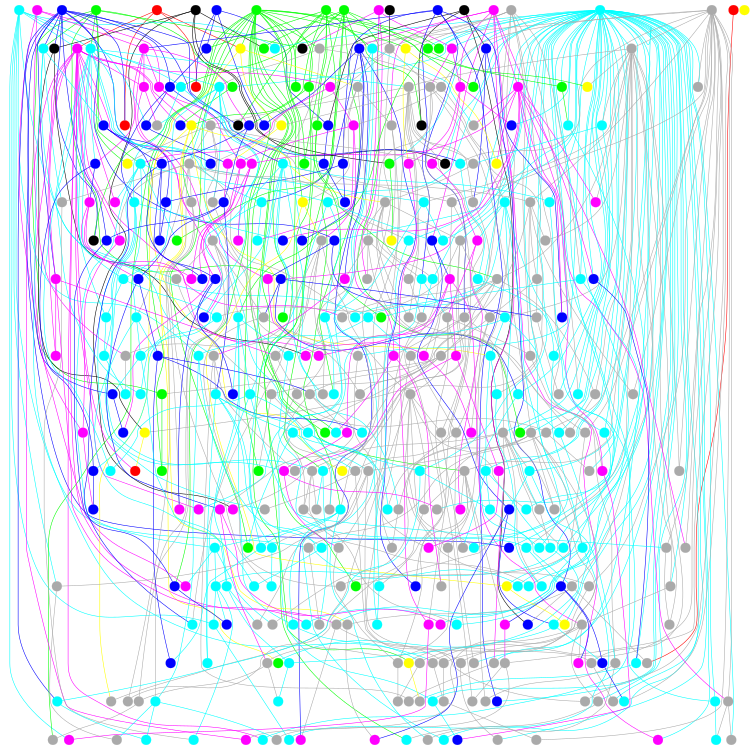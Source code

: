 graph "MULTITRAIT_TEST"{
   graph [nodesep=0.1];
   graph [ranksep=1];
   graph [size=5];
   graph [ratio=fill];
   node [style=filled];
   node [fontcolor=white];
   node [fixedsize=true];
   subgraph generations_labels {
       node[color=grey style=filled fontsize=12 shape=cds fontcolor=black fixedsize=false style=invis];edge[style=invis]
      Gen0 -- Gen1 -- Gen2 -- Gen3 -- Gen4 -- Gen5 -- Gen6 -- Gen7 -- Gen8 -- Gen9 -- Gen10 -- Gen11 -- Gen12 -- Gen13 -- Gen14 -- Gen15 -- Gen16 -- Gen17 -- Gen18 -- Gen19;
   }
   {rank=same;Gen0;"0:0";"0:1";"0:2";"0:3";"0:4";"0:5";"0:6";"0:7";"0:8";"0:9";"0:10";"0:11";"0:12";"0:13";"0:14";"0:15";"0:16";"0:17";"0:18";"0:19";}
   {rank=same;Gen1;"1:0";"1:1";"1:2";"1:3";"1:4";"1:5";"1:6";"1:7";"1:8";"1:9";"1:10";"1:11";"1:12";"1:13";"1:14";"1:15";"1:16";"1:17";"1:18";"1:19";}
   {rank=same;Gen2;"2:0";"2:1";"2:2";"2:3";"2:4";"2:5";"2:6";"2:7";"2:8";"2:9";"2:10";"2:11";"2:12";"2:13";"2:14";"2:15";"2:16";"2:17";"2:18";"2:19";}
   {rank=same;Gen3;"3:0";"3:1";"3:2";"3:3";"3:4";"3:5";"3:6";"3:7";"3:8";"3:9";"3:10";"3:11";"3:12";"3:13";"3:14";"3:15";"3:16";"3:17";"3:18";"3:19";}
   {rank=same;Gen4;"4:0";"4:1";"4:2";"4:3";"4:4";"4:5";"4:6";"4:7";"4:8";"4:9";"4:10";"4:11";"4:12";"4:13";"4:14";"4:15";"4:16";"4:17";"4:18";"4:19";}
   {rank=same;Gen5;"5:0";"5:1";"5:2";"5:3";"5:4";"5:5";"5:6";"5:7";"5:8";"5:9";"5:10";"5:11";"5:12";"5:13";"5:14";"5:15";"5:16";"5:17";"5:18";"5:19";}
   {rank=same;Gen6;"6:0";"6:1";"6:2";"6:3";"6:4";"6:5";"6:6";"6:7";"6:8";"6:9";"6:10";"6:11";"6:12";"6:13";"6:14";"6:15";"6:16";"6:17";"6:18";"6:19";}
   {rank=same;Gen7;"7:0";"7:1";"7:2";"7:3";"7:4";"7:5";"7:6";"7:7";"7:8";"7:9";"7:10";"7:11";"7:12";"7:13";"7:14";"7:15";"7:16";"7:17";"7:18";"7:19";}
   {rank=same;Gen8;"8:0";"8:1";"8:2";"8:3";"8:4";"8:5";"8:6";"8:7";"8:8";"8:9";"8:10";"8:11";"8:12";"8:13";"8:14";"8:15";"8:16";"8:17";"8:18";"8:19";}
   {rank=same;Gen9;"9:0";"9:1";"9:2";"9:3";"9:4";"9:5";"9:6";"9:7";"9:8";"9:9";"9:10";"9:11";"9:12";"9:13";"9:14";"9:15";"9:16";"9:17";"9:18";"9:19";}
   {rank=same;Gen10;"10:0";"10:1";"10:2";"10:3";"10:4";"10:5";"10:6";"10:7";"10:8";"10:9";"10:10";"10:11";"10:12";"10:13";"10:14";"10:15";"10:16";"10:17";"10:18";"10:19";}
   {rank=same;Gen11;"11:0";"11:1";"11:2";"11:3";"11:4";"11:5";"11:6";"11:7";"11:8";"11:9";"11:10";"11:11";"11:12";"11:13";"11:14";"11:15";"11:16";"11:17";"11:18";"11:19";}
   {rank=same;Gen12;"12:0";"12:1";"12:2";"12:3";"12:4";"12:5";"12:6";"12:7";"12:8";"12:9";"12:10";"12:11";"12:12";"12:13";"12:14";"12:15";"12:16";"12:17";"12:18";"12:19";}
   {rank=same;Gen13;"13:0";"13:1";"13:2";"13:3";"13:4";"13:5";"13:6";"13:7";"13:8";"13:9";"13:10";"13:11";"13:12";"13:13";"13:14";"13:15";"13:16";"13:17";"13:18";"13:19";}
   {rank=same;Gen14;"14:0";"14:1";"14:2";"14:3";"14:4";"14:5";"14:6";"14:7";"14:8";"14:9";"14:10";"14:11";"14:12";"14:13";"14:14";"14:15";"14:16";"14:17";"14:18";"14:19";}
   {rank=same;Gen15;"15:0";"15:1";"15:2";"15:3";"15:4";"15:5";"15:6";"15:7";"15:8";"15:9";"15:10";"15:11";"15:12";"15:13";"15:14";"15:15";"15:16";"15:17";"15:18";"15:19";}
   {rank=same;Gen16;"16:0";"16:1";"16:2";"16:3";"16:4";"16:5";"16:6";"16:7";"16:8";"16:9";"16:10";"16:11";"16:12";"16:13";"16:14";"16:15";"16:16";"16:17";"16:18";"16:19";}
   {rank=same;Gen17;"17:0";"17:1";"17:2";"17:3";"17:4";"17:5";"17:6";"17:7";"17:8";"17:9";"17:10";"17:11";"17:12";"17:13";"17:14";"17:15";"17:16";"17:17";"17:18";"17:19";}
   {rank=same;Gen18;"18:0";"18:1";"18:2";"18:3";"18:4";"18:5";"18:6";"18:7";"18:8";"18:9";"18:10";"18:11";"18:12";"18:13";"18:14";"18:15";"18:16";"18:17";"18:18";"18:19";}
   {rank=same;Gen19;"19:0";"19:1";"19:2";"19:3";"19:4";"19:5";"19:6";"19:7";"19:8";"19:9";"19:10";"19:11";"19:12";"19:13";"19:14";"19:15";"19:16";"19:17";"19:18";"19:19";}
    "0:0" [color="#00FF00" shape=circle width=1 fontsize=20.0 label=""];
    "0:1" [color="#FF0000" shape=circle width=1 fontsize=20.0 label=""];
    "0:2" [color="#0000FF" shape=circle width=1 fontsize=20.0 label=""];
    "0:3" [color="#FFFF00" shape=circle width=1 fontsize=20.0 label=""];
    "0:4" [color="#FF0000" shape=circle width=1 fontsize=20.0 label=""];
    "0:5" [color="#00FF00" shape=circle width=1 fontsize=20.0 label=""];
    "0:6" [color="#00FFFF" shape=circle width=1 fontsize=20.0 label=""];
    "0:7" [color="#000000" shape=circle width=1 fontsize=20.0 label=""];
    "0:8" [color="#00FF00" shape=circle width=1 fontsize=20.0 label=""];
    "0:9" [color="#FF00FF" shape=circle width=1 fontsize=20.0 label=""];
    "0:10" [color="#00FFFF" shape=circle width=1 fontsize=20.0 label=""];
    "0:11" [color="#000000" shape=circle width=1 fontsize=20.0 label=""];
    "0:12" [color="#000000" shape=circle width=1 fontsize=20.0 label=""];
    "0:13" [color="#FF00FF" shape=circle width=1 fontsize=20.0 label=""];
    "0:14" [color="#FF00FF" shape=circle width=1 fontsize=20.0 label=""];
    "0:15" [color="#0000FF" shape=circle width=1 fontsize=20.0 label=""];
    "0:16" [color="#AAAAAA" shape=circle width=1 fontsize=20.0 label=""];
    "0:17" [color="#AAAAAA" shape=circle width=1 fontsize=20.0 label=""];
    "0:18" [color="#00FF00" shape=circle width=1 fontsize=20.0 label=""];
    "0:19" [color="#0000FF" shape=circle width=1 fontsize=20.0 label=""];
    "1:0" [color="#FFFF00" shape=circle width=1 fontsize=20.0 label=""];
    "1:1" [color="#00FFFF" shape=circle width=1 fontsize=20.0 label=""];
    "1:2" [color="#00FF00" shape=circle width=1 fontsize=20.0 label=""];
    "1:3" [color="#000000" shape=circle width=1 fontsize=20.0 label=""];
    "1:4" [color="#FF00FF" shape=circle width=1 fontsize=20.0 label=""];
    "1:5" [color="#0000FF" shape=circle width=1 fontsize=20.0 label=""];
    "1:6" [color="#00FF00" shape=circle width=1 fontsize=20.0 label=""];
    "1:7" [color="#00FF00" shape=circle width=1 fontsize=20.0 label=""];
    "1:8" [color="#00FFFF" shape=circle width=1 fontsize=20.0 label=""];
    "1:9" [color="#0000FF" shape=circle width=1 fontsize=20.0 label=""];
    "1:10" [color="#FFFF00" shape=circle width=1 fontsize=20.0 label=""];
    "1:11" [color="#AAAAAA" shape=circle width=1 fontsize=20.0 label=""];
    "1:12" [color="#FF00FF" shape=circle width=1 fontsize=20.0 label=""];
    "1:13" [color="#AAAAAA" shape=circle width=1 fontsize=20.0 label=""];
    "1:14" [color="#00FFFF" shape=circle width=1 fontsize=20.0 label=""];
    "1:15" [color="#000000" shape=circle width=1 fontsize=20.0 label=""];
    "1:16" [color="#AAAAAA" shape=circle width=1 fontsize=20.0 label=""];
    "1:17" [color="#0000FF" shape=circle width=1 fontsize=20.0 label=""];
    "1:18" [color="#00FFFF" shape=circle width=1 fontsize=20.0 label=""];
    "1:19" [color="#FF00FF" shape=circle width=1 fontsize=20.0 label=""];
    "2:0" [color="#AAAAAA" shape=circle width=1 fontsize=20.0 label=""];
    "2:1" [color="#00FF00" shape=circle width=1 fontsize=20.0 label=""];
    "2:2" [color="#00FF00" shape=circle width=1 fontsize=20.0 label=""];
    "2:3" [color="#00FF00" shape=circle width=1 fontsize=20.0 label=""];
    "2:4" [color="#AAAAAA" shape=circle width=1 fontsize=20.0 label=""];
    "2:5" [color="#FFFF00" shape=circle width=1 fontsize=20.0 label=""];
    "2:6" [color="#AAAAAA" shape=circle width=1 fontsize=20.0 label=""];
    "2:7" [color="#0000FF" shape=circle width=1 fontsize=20.0 label=""];
    "2:8" [color="#FF00FF" shape=circle width=1 fontsize=20.0 label=""];
    "2:9" [color="#00FFFF" shape=circle width=1 fontsize=20.0 label=""];
    "2:10" [color="#00FF00" shape=circle width=1 fontsize=20.0 label=""];
    "2:11" [color="#FF00FF" shape=circle width=1 fontsize=20.0 label=""];
    "2:12" [color="#FF00FF" shape=circle width=1 fontsize=20.0 label=""];
    "2:13" [color="#00FF00" shape=circle width=1 fontsize=20.0 label=""];
    "2:14" [color="#FF00FF" shape=circle width=1 fontsize=20.0 label=""];
    "2:15" [color="#00FFFF" shape=circle width=1 fontsize=20.0 label=""];
    "2:16" [color="#FF00FF" shape=circle width=1 fontsize=20.0 label=""];
    "2:17" [color="#AAAAAA" shape=circle width=1 fontsize=20.0 label=""];
    "2:18" [color="#FF0000" shape=circle width=1 fontsize=20.0 label=""];
    "2:19" [color="#AAAAAA" shape=circle width=1 fontsize=20.0 label=""];
    "3:0" [color="#000000" shape=circle width=1 fontsize=20.0 label=""];
    "3:1" [color="#FF0000" shape=circle width=1 fontsize=20.0 label=""];
    "3:2" [color="#00FFFF" shape=circle width=1 fontsize=20.0 label=""];
    "3:3" [color="#0000FF" shape=circle width=1 fontsize=20.0 label=""];
    "3:4" [color="#00FF00" shape=circle width=1 fontsize=20.0 label=""];
    "3:5" [color="#0000FF" shape=circle width=1 fontsize=20.0 label=""];
    "3:6" [color="#AAAAAA" shape=circle width=1 fontsize=20.0 label=""];
    "3:7" [color="#AAAAAA" shape=circle width=1 fontsize=20.0 label=""];
    "3:8" [color="#0000FF" shape=circle width=1 fontsize=20.0 label=""];
    "3:9" [color="#FF00FF" shape=circle width=1 fontsize=20.0 label=""];
    "3:10" [color="#AAAAAA" shape=circle width=1 fontsize=20.0 label=""];
    "3:11" [color="#0000FF" shape=circle width=1 fontsize=20.0 label=""];
    "3:12" [color="#AAAAAA" shape=circle width=1 fontsize=20.0 label=""];
    "3:13" [color="#0000FF" shape=circle width=1 fontsize=20.0 label=""];
    "3:14" [color="#FFFF00" shape=circle width=1 fontsize=20.0 label=""];
    "3:15" [color="#000000" shape=circle width=1 fontsize=20.0 label=""];
    "3:16" [color="#0000FF" shape=circle width=1 fontsize=20.0 label=""];
    "3:17" [color="#00FFFF" shape=circle width=1 fontsize=20.0 label=""];
    "3:18" [color="#FFFF00" shape=circle width=1 fontsize=20.0 label=""];
    "3:19" [color="#0000FF" shape=circle width=1 fontsize=20.0 label=""];
    "4:0" [color="#FF00FF" shape=circle width=1 fontsize=20.0 label=""];
    "4:1" [color="#0000FF" shape=circle width=1 fontsize=20.0 label=""];
    "4:2" [color="#FF00FF" shape=circle width=1 fontsize=20.0 label=""];
    "4:3" [color="#00FFFF" shape=circle width=1 fontsize=20.0 label=""];
    "4:4" [color="#00FF00" shape=circle width=1 fontsize=20.0 label=""];
    "4:5" [color="#0000FF" shape=circle width=1 fontsize=20.0 label=""];
    "4:6" [color="#0000FF" shape=circle width=1 fontsize=20.0 label=""];
    "4:7" [color="#AAAAAA" shape=circle width=1 fontsize=20.0 label=""];
    "4:8" [color="#0000FF" shape=circle width=1 fontsize=20.0 label=""];
    "4:9" [color="#AAAAAA" shape=circle width=1 fontsize=20.0 label=""];
    "4:10" [color="#000000" shape=circle width=1 fontsize=20.0 label=""];
    "4:11" [color="#FFFF00" shape=circle width=1 fontsize=20.0 label=""];
    "4:12" [color="#FF00FF" shape=circle width=1 fontsize=20.0 label=""];
    "4:13" [color="#00FF00" shape=circle width=1 fontsize=20.0 label=""];
    "4:14" [color="#00FFFF" shape=circle width=1 fontsize=20.0 label=""];
    "4:15" [color="#0000FF" shape=circle width=1 fontsize=20.0 label=""];
    "4:16" [color="#FFFF00" shape=circle width=1 fontsize=20.0 label=""];
    "4:17" [color="#FF00FF" shape=circle width=1 fontsize=20.0 label=""];
    "4:18" [color="#FF00FF" shape=circle width=1 fontsize=20.0 label=""];
    "4:19" [color="#00FFFF" shape=circle width=1 fontsize=20.0 label=""];
    "5:0" [color="#00FFFF" shape=circle width=1 fontsize=20.0 label=""];
    "5:1" [color="#0000FF" shape=circle width=1 fontsize=20.0 label=""];
    "5:2" [color="#FF00FF" shape=circle width=1 fontsize=20.0 label=""];
    "5:3" [color="#00FFFF" shape=circle width=1 fontsize=20.0 label=""];
    "5:4" [color="#00FFFF" shape=circle width=1 fontsize=20.0 label=""];
    "5:5" [color="#AAAAAA" shape=circle width=1 fontsize=20.0 label=""];
    "5:6" [color="#AAAAAA" shape=circle width=1 fontsize=20.0 label=""];
    "5:7" [color="#00FFFF" shape=circle width=1 fontsize=20.0 label=""];
    "5:8" [color="#FF00FF" shape=circle width=1 fontsize=20.0 label=""];
    "5:9" [color="#0000FF" shape=circle width=1 fontsize=20.0 label=""];
    "5:10" [color="#AAAAAA" shape=circle width=1 fontsize=20.0 label=""];
    "5:11" [color="#00FFFF" shape=circle width=1 fontsize=20.0 label=""];
    "5:12" [color="#FF00FF" shape=circle width=1 fontsize=20.0 label=""];
    "5:13" [color="#0000FF" shape=circle width=1 fontsize=20.0 label=""];
    "5:14" [color="#AAAAAA" shape=circle width=1 fontsize=20.0 label=""];
    "5:15" [color="#FFFF00" shape=circle width=1 fontsize=20.0 label=""];
    "5:16" [color="#AAAAAA" shape=circle width=1 fontsize=20.0 label=""];
    "5:17" [color="#00FFFF" shape=circle width=1 fontsize=20.0 label=""];
    "5:18" [color="#AAAAAA" shape=circle width=1 fontsize=20.0 label=""];
    "5:19" [color="#AAAAAA" shape=circle width=1 fontsize=20.0 label=""];
    "6:0" [color="#FF00FF" shape=circle width=1 fontsize=20.0 label=""];
    "6:1" [color="#0000FF" shape=circle width=1 fontsize=20.0 label=""];
    "6:2" [color="#00FFFF" shape=circle width=1 fontsize=20.0 label=""];
    "6:3" [color="#FFFF00" shape=circle width=1 fontsize=20.0 label=""];
    "6:4" [color="#AAAAAA" shape=circle width=1 fontsize=20.0 label=""];
    "6:5" [color="#FF00FF" shape=circle width=1 fontsize=20.0 label=""];
    "6:6" [color="#00FFFF" shape=circle width=1 fontsize=20.0 label=""];
    "6:7" [color="#AAAAAA" shape=circle width=1 fontsize=20.0 label=""];
    "6:8" [color="#00FF00" shape=circle width=1 fontsize=20.0 label=""];
    "6:9" [color="#000000" shape=circle width=1 fontsize=20.0 label=""];
    "6:10" [color="#AAAAAA" shape=circle width=1 fontsize=20.0 label=""];
    "6:11" [color="#0000FF" shape=circle width=1 fontsize=20.0 label=""];
    "6:12" [color="#AAAAAA" shape=circle width=1 fontsize=20.0 label=""];
    "6:13" [color="#00FFFF" shape=circle width=1 fontsize=20.0 label=""];
    "6:14" [color="#AAAAAA" shape=circle width=1 fontsize=20.0 label=""];
    "6:15" [color="#0000FF" shape=circle width=1 fontsize=20.0 label=""];
    "6:16" [color="#0000FF" shape=circle width=1 fontsize=20.0 label=""];
    "6:17" [color="#0000FF" shape=circle width=1 fontsize=20.0 label=""];
    "6:18" [color="#FF00FF" shape=circle width=1 fontsize=20.0 label=""];
    "6:19" [color="#0000FF" shape=circle width=1 fontsize=20.0 label=""];
    "7:0" [color="#FF00FF" shape=circle width=1 fontsize=20.0 label=""];
    "7:1" [color="#AAAAAA" shape=circle width=1 fontsize=20.0 label=""];
    "7:2" [color="#AAAAAA" shape=circle width=1 fontsize=20.0 label=""];
    "7:3" [color="#0000FF" shape=circle width=1 fontsize=20.0 label=""];
    "7:4" [color="#00FFFF" shape=circle width=1 fontsize=20.0 label=""];
    "7:5" [color="#AAAAAA" shape=circle width=1 fontsize=20.0 label=""];
    "7:6" [color="#00FFFF" shape=circle width=1 fontsize=20.0 label=""];
    "7:7" [color="#0000FF" shape=circle width=1 fontsize=20.0 label=""];
    "7:8" [color="#00FFFF" shape=circle width=1 fontsize=20.0 label=""];
    "7:9" [color="#FF00FF" shape=circle width=1 fontsize=20.0 label=""];
    "7:10" [color="#00FFFF" shape=circle width=1 fontsize=20.0 label=""];
    "7:11" [color="#AAAAAA" shape=circle width=1 fontsize=20.0 label=""];
    "7:12" [color="#FF00FF" shape=circle width=1 fontsize=20.0 label=""];
    "7:13" [color="#FF00FF" shape=circle width=1 fontsize=20.0 label=""];
    "7:14" [color="#00FFFF" shape=circle width=1 fontsize=20.0 label=""];
    "7:15" [color="#0000FF" shape=circle width=1 fontsize=20.0 label=""];
    "7:16" [color="#AAAAAA" shape=circle width=1 fontsize=20.0 label=""];
    "7:17" [color="#0000FF" shape=circle width=1 fontsize=20.0 label=""];
    "7:18" [color="#FF00FF" shape=circle width=1 fontsize=20.0 label=""];
    "7:19" [color="#0000FF" shape=circle width=1 fontsize=20.0 label=""];
    "8:0" [color="#AAAAAA" shape=circle width=1 fontsize=20.0 label=""];
    "8:1" [color="#00FFFF" shape=circle width=1 fontsize=20.0 label=""];
    "8:2" [color="#AAAAAA" shape=circle width=1 fontsize=20.0 label=""];
    "8:3" [color="#AAAAAA" shape=circle width=1 fontsize=20.0 label=""];
    "8:4" [color="#00FFFF" shape=circle width=1 fontsize=20.0 label=""];
    "8:5" [color="#AAAAAA" shape=circle width=1 fontsize=20.0 label=""];
    "8:6" [color="#AAAAAA" shape=circle width=1 fontsize=20.0 label=""];
    "8:7" [color="#0000FF" shape=circle width=1 fontsize=20.0 label=""];
    "8:8" [color="#00FFFF" shape=circle width=1 fontsize=20.0 label=""];
    "8:9" [color="#AAAAAA" shape=circle width=1 fontsize=20.0 label=""];
    "8:10" [color="#AAAAAA" shape=circle width=1 fontsize=20.0 label=""];
    "8:11" [color="#AAAAAA" shape=circle width=1 fontsize=20.0 label=""];
    "8:12" [color="#00FFFF" shape=circle width=1 fontsize=20.0 label=""];
    "8:13" [color="#00FFFF" shape=circle width=1 fontsize=20.0 label=""];
    "8:14" [color="#00FFFF" shape=circle width=1 fontsize=20.0 label=""];
    "8:15" [color="#00FFFF" shape=circle width=1 fontsize=20.0 label=""];
    "8:16" [color="#00FF00" shape=circle width=1 fontsize=20.0 label=""];
    "8:17" [color="#0000FF" shape=circle width=1 fontsize=20.0 label=""];
    "8:18" [color="#00FFFF" shape=circle width=1 fontsize=20.0 label=""];
    "8:19" [color="#00FF00" shape=circle width=1 fontsize=20.0 label=""];
    "9:0" [color="#AAAAAA" shape=circle width=1 fontsize=20.0 label=""];
    "9:1" [color="#FF00FF" shape=circle width=1 fontsize=20.0 label=""];
    "9:2" [color="#FF00FF" shape=circle width=1 fontsize=20.0 label=""];
    "9:3" [color="#0000FF" shape=circle width=1 fontsize=20.0 label=""];
    "9:4" [color="#FF00FF" shape=circle width=1 fontsize=20.0 label=""];
    "9:5" [color="#FF00FF" shape=circle width=1 fontsize=20.0 label=""];
    "9:6" [color="#00FFFF" shape=circle width=1 fontsize=20.0 label=""];
    "9:7" [color="#AAAAAA" shape=circle width=1 fontsize=20.0 label=""];
    "9:8" [color="#00FFFF" shape=circle width=1 fontsize=20.0 label=""];
    "9:9" [color="#00FFFF" shape=circle width=1 fontsize=20.0 label=""];
    "9:10" [color="#00FFFF" shape=circle width=1 fontsize=20.0 label=""];
    "9:11" [color="#AAAAAA" shape=circle width=1 fontsize=20.0 label=""];
    "9:12" [color="#AAAAAA" shape=circle width=1 fontsize=20.0 label=""];
    "9:13" [color="#AAAAAA" shape=circle width=1 fontsize=20.0 label=""];
    "9:14" [color="#AAAAAA" shape=circle width=1 fontsize=20.0 label=""];
    "9:15" [color="#00FFFF" shape=circle width=1 fontsize=20.0 label=""];
    "9:16" [color="#00FFFF" shape=circle width=1 fontsize=20.0 label=""];
    "9:17" [color="#FF00FF" shape=circle width=1 fontsize=20.0 label=""];
    "9:18" [color="#AAAAAA" shape=circle width=1 fontsize=20.0 label=""];
    "9:19" [color="#FF00FF" shape=circle width=1 fontsize=20.0 label=""];
    "10:0" [color="#AAAAAA" shape=circle width=1 fontsize=20.0 label=""];
    "10:1" [color="#00FFFF" shape=circle width=1 fontsize=20.0 label=""];
    "10:2" [color="#AAAAAA" shape=circle width=1 fontsize=20.0 label=""];
    "10:3" [color="#0000FF" shape=circle width=1 fontsize=20.0 label=""];
    "10:4" [color="#00FFFF" shape=circle width=1 fontsize=20.0 label=""];
    "10:5" [color="#AAAAAA" shape=circle width=1 fontsize=20.0 label=""];
    "10:6" [color="#AAAAAA" shape=circle width=1 fontsize=20.0 label=""];
    "10:7" [color="#0000FF" shape=circle width=1 fontsize=20.0 label=""];
    "10:8" [color="#AAAAAA" shape=circle width=1 fontsize=20.0 label=""];
    "10:9" [color="#00FFFF" shape=circle width=1 fontsize=20.0 label=""];
    "10:10" [color="#AAAAAA" shape=circle width=1 fontsize=20.0 label=""];
    "10:11" [color="#00FFFF" shape=circle width=1 fontsize=20.0 label=""];
    "10:12" [color="#00FF00" shape=circle width=1 fontsize=20.0 label=""];
    "10:13" [color="#AAAAAA" shape=circle width=1 fontsize=20.0 label=""];
    "10:14" [color="#00FFFF" shape=circle width=1 fontsize=20.0 label=""];
    "10:15" [color="#00FFFF" shape=circle width=1 fontsize=20.0 label=""];
    "10:16" [color="#00FFFF" shape=circle width=1 fontsize=20.0 label=""];
    "10:17" [color="#AAAAAA" shape=circle width=1 fontsize=20.0 label=""];
    "10:18" [color="#AAAAAA" shape=circle width=1 fontsize=20.0 label=""];
    "10:19" [color="#00FFFF" shape=circle width=1 fontsize=20.0 label=""];
    "11:0" [color="#AAAAAA" shape=circle width=1 fontsize=20.0 label=""];
    "11:1" [color="#00FFFF" shape=circle width=1 fontsize=20.0 label=""];
    "11:2" [color="#AAAAAA" shape=circle width=1 fontsize=20.0 label=""];
    "11:3" [color="#00FF00" shape=circle width=1 fontsize=20.0 label=""];
    "11:4" [color="#FFFF00" shape=circle width=1 fontsize=20.0 label=""];
    "11:5" [color="#FF00FF" shape=circle width=1 fontsize=20.0 label=""];
    "11:6" [color="#FF00FF" shape=circle width=1 fontsize=20.0 label=""];
    "11:7" [color="#00FFFF" shape=circle width=1 fontsize=20.0 label=""];
    "11:8" [color="#00FFFF" shape=circle width=1 fontsize=20.0 label=""];
    "11:9" [color="#00FF00" shape=circle width=1 fontsize=20.0 label=""];
    "11:10" [color="#FF00FF" shape=circle width=1 fontsize=20.0 label=""];
    "11:11" [color="#AAAAAA" shape=circle width=1 fontsize=20.0 label=""];
    "11:12" [color="#AAAAAA" shape=circle width=1 fontsize=20.0 label=""];
    "11:13" [color="#00FFFF" shape=circle width=1 fontsize=20.0 label=""];
    "11:14" [color="#00FFFF" shape=circle width=1 fontsize=20.0 label=""];
    "11:15" [color="#00FFFF" shape=circle width=1 fontsize=20.0 label=""];
    "11:16" [color="#AAAAAA" shape=circle width=1 fontsize=20.0 label=""];
    "11:17" [color="#AAAAAA" shape=circle width=1 fontsize=20.0 label=""];
    "11:18" [color="#0000FF" shape=circle width=1 fontsize=20.0 label=""];
    "11:19" [color="#AAAAAA" shape=circle width=1 fontsize=20.0 label=""];
    "12:0" [color="#0000FF" shape=circle width=1 fontsize=20.0 label=""];
    "12:1" [color="#00FFFF" shape=circle width=1 fontsize=20.0 label=""];
    "12:2" [color="#AAAAAA" shape=circle width=1 fontsize=20.0 label=""];
    "12:3" [color="#00FFFF" shape=circle width=1 fontsize=20.0 label=""];
    "12:4" [color="#00FFFF" shape=circle width=1 fontsize=20.0 label=""];
    "12:5" [color="#FF00FF" shape=circle width=1 fontsize=20.0 label=""];
    "12:6" [color="#FF0000" shape=circle width=1 fontsize=20.0 label=""];
    "12:7" [color="#AAAAAA" shape=circle width=1 fontsize=20.0 label=""];
    "12:8" [color="#AAAAAA" shape=circle width=1 fontsize=20.0 label=""];
    "12:9" [color="#FF00FF" shape=circle width=1 fontsize=20.0 label=""];
    "12:10" [color="#AAAAAA" shape=circle width=1 fontsize=20.0 label=""];
    "12:11" [color="#00FFFF" shape=circle width=1 fontsize=20.0 label=""];
    "12:12" [color="#00FF00" shape=circle width=1 fontsize=20.0 label=""];
    "12:13" [color="#AAAAAA" shape=circle width=1 fontsize=20.0 label=""];
    "12:14" [color="#FF00FF" shape=circle width=1 fontsize=20.0 label=""];
    "12:15" [color="#AAAAAA" shape=circle width=1 fontsize=20.0 label=""];
    "12:16" [color="#FFFF00" shape=circle width=1 fontsize=20.0 label=""];
    "12:17" [color="#00FF00" shape=circle width=1 fontsize=20.0 label=""];
    "12:18" [color="#AAAAAA" shape=circle width=1 fontsize=20.0 label=""];
    "12:19" [color="#00FFFF" shape=circle width=1 fontsize=20.0 label=""];
    "13:0" [color="#FF00FF" shape=circle width=1 fontsize=20.0 label=""];
    "13:1" [color="#AAAAAA" shape=circle width=1 fontsize=20.0 label=""];
    "13:2" [color="#0000FF" shape=circle width=1 fontsize=20.0 label=""];
    "13:3" [color="#AAAAAA" shape=circle width=1 fontsize=20.0 label=""];
    "13:4" [color="#0000FF" shape=circle width=1 fontsize=20.0 label=""];
    "13:5" [color="#FF00FF" shape=circle width=1 fontsize=20.0 label=""];
    "13:6" [color="#AAAAAA" shape=circle width=1 fontsize=20.0 label=""];
    "13:7" [color="#AAAAAA" shape=circle width=1 fontsize=20.0 label=""];
    "13:8" [color="#00FFFF" shape=circle width=1 fontsize=20.0 label=""];
    "13:9" [color="#AAAAAA" shape=circle width=1 fontsize=20.0 label=""];
    "13:10" [color="#00FFFF" shape=circle width=1 fontsize=20.0 label=""];
    "13:11" [color="#AAAAAA" shape=circle width=1 fontsize=20.0 label=""];
    "13:12" [color="#FF00FF" shape=circle width=1 fontsize=20.0 label=""];
    "13:13" [color="#00FFFF" shape=circle width=1 fontsize=20.0 label=""];
    "13:14" [color="#FF00FF" shape=circle width=1 fontsize=20.0 label=""];
    "13:15" [color="#AAAAAA" shape=circle width=1 fontsize=20.0 label=""];
    "13:16" [color="#FF00FF" shape=circle width=1 fontsize=20.0 label=""];
    "13:17" [color="#00FFFF" shape=circle width=1 fontsize=20.0 label=""];
    "13:18" [color="#AAAAAA" shape=circle width=1 fontsize=20.0 label=""];
    "13:19" [color="#AAAAAA" shape=circle width=1 fontsize=20.0 label=""];
    "14:0" [color="#AAAAAA" shape=circle width=1 fontsize=20.0 label=""];
    "14:1" [color="#0000FF" shape=circle width=1 fontsize=20.0 label=""];
    "14:2" [color="#00FFFF" shape=circle width=1 fontsize=20.0 label=""];
    "14:3" [color="#00FFFF" shape=circle width=1 fontsize=20.0 label=""];
    "14:4" [color="#00FFFF" shape=circle width=1 fontsize=20.0 label=""];
    "14:5" [color="#00FFFF" shape=circle width=1 fontsize=20.0 label=""];
    "14:6" [color="#AAAAAA" shape=circle width=1 fontsize=20.0 label=""];
    "14:7" [color="#00FFFF" shape=circle width=1 fontsize=20.0 label=""];
    "14:8" [color="#AAAAAA" shape=circle width=1 fontsize=20.0 label=""];
    "14:9" [color="#00FFFF" shape=circle width=1 fontsize=20.0 label=""];
    "14:10" [color="#00FF00" shape=circle width=1 fontsize=20.0 label=""];
    "14:11" [color="#AAAAAA" shape=circle width=1 fontsize=20.0 label=""];
    "14:12" [color="#FF00FF" shape=circle width=1 fontsize=20.0 label=""];
    "14:13" [color="#00FFFF" shape=circle width=1 fontsize=20.0 label=""];
    "14:14" [color="#AAAAAA" shape=circle width=1 fontsize=20.0 label=""];
    "14:15" [color="#00FFFF" shape=circle width=1 fontsize=20.0 label=""];
    "14:16" [color="#AAAAAA" shape=circle width=1 fontsize=20.0 label=""];
    "14:17" [color="#AAAAAA" shape=circle width=1 fontsize=20.0 label=""];
    "14:18" [color="#00FFFF" shape=circle width=1 fontsize=20.0 label=""];
    "14:19" [color="#00FFFF" shape=circle width=1 fontsize=20.0 label=""];
    "15:0" [color="#00FFFF" shape=circle width=1 fontsize=20.0 label=""];
    "15:1" [color="#AAAAAA" shape=circle width=1 fontsize=20.0 label=""];
    "15:2" [color="#AAAAAA" shape=circle width=1 fontsize=20.0 label=""];
    "15:3" [color="#AAAAAA" shape=circle width=1 fontsize=20.0 label=""];
    "15:4" [color="#FFFF00" shape=circle width=1 fontsize=20.0 label=""];
    "15:5" [color="#00FFFF" shape=circle width=1 fontsize=20.0 label=""];
    "15:6" [color="#FF00FF" shape=circle width=1 fontsize=20.0 label=""];
    "15:7" [color="#0000FF" shape=circle width=1 fontsize=20.0 label=""];
    "15:8" [color="#00FF00" shape=circle width=1 fontsize=20.0 label=""];
    "15:9" [color="#00FFFF" shape=circle width=1 fontsize=20.0 label=""];
    "15:10" [color="#00FFFF" shape=circle width=1 fontsize=20.0 label=""];
    "15:11" [color="#0000FF" shape=circle width=1 fontsize=20.0 label=""];
    "15:12" [color="#AAAAAA" shape=circle width=1 fontsize=20.0 label=""];
    "15:13" [color="#00FFFF" shape=circle width=1 fontsize=20.0 label=""];
    "15:14" [color="#00FFFF" shape=circle width=1 fontsize=20.0 label=""];
    "15:15" [color="#00FFFF" shape=circle width=1 fontsize=20.0 label=""];
    "15:16" [color="#AAAAAA" shape=circle width=1 fontsize=20.0 label=""];
    "15:17" [color="#0000FF" shape=circle width=1 fontsize=20.0 label=""];
    "15:18" [color="#00FFFF" shape=circle width=1 fontsize=20.0 label=""];
    "15:19" [color="#AAAAAA" shape=circle width=1 fontsize=20.0 label=""];
    "16:0" [color="#FF00FF" shape=circle width=1 fontsize=20.0 label=""];
    "16:1" [color="#AAAAAA" shape=circle width=1 fontsize=20.0 label=""];
    "16:2" [color="#FF00FF" shape=circle width=1 fontsize=20.0 label=""];
    "16:3" [color="#00FFFF" shape=circle width=1 fontsize=20.0 label=""];
    "16:4" [color="#00FFFF" shape=circle width=1 fontsize=20.0 label=""];
    "16:5" [color="#0000FF" shape=circle width=1 fontsize=20.0 label=""];
    "16:6" [color="#AAAAAA" shape=circle width=1 fontsize=20.0 label=""];
    "16:7" [color="#00FFFF" shape=circle width=1 fontsize=20.0 label=""];
    "16:8" [color="#00FFFF" shape=circle width=1 fontsize=20.0 label=""];
    "16:9" [color="#AAAAAA" shape=circle width=1 fontsize=20.0 label=""];
    "16:10" [color="#AAAAAA" shape=circle width=1 fontsize=20.0 label=""];
    "16:11" [color="#AAAAAA" shape=circle width=1 fontsize=20.0 label=""];
    "16:12" [color="#0000FF" shape=circle width=1 fontsize=20.0 label=""];
    "16:13" [color="#00FFFF" shape=circle width=1 fontsize=20.0 label=""];
    "16:14" [color="#00FFFF" shape=circle width=1 fontsize=20.0 label=""];
    "16:15" [color="#00FFFF" shape=circle width=1 fontsize=20.0 label=""];
    "16:16" [color="#AAAAAA" shape=circle width=1 fontsize=20.0 label=""];
    "16:17" [color="#AAAAAA" shape=circle width=1 fontsize=20.0 label=""];
    "16:18" [color="#FF00FF" shape=circle width=1 fontsize=20.0 label=""];
    "16:19" [color="#FFFF00" shape=circle width=1 fontsize=20.0 label=""];
    "17:0" [color="#AAAAAA" shape=circle width=1 fontsize=20.0 label=""];
    "17:1" [color="#AAAAAA" shape=circle width=1 fontsize=20.0 label=""];
    "17:2" [color="#AAAAAA" shape=circle width=1 fontsize=20.0 label=""];
    "17:3" [color="#00FF00" shape=circle width=1 fontsize=20.0 label=""];
    "17:4" [color="#AAAAAA" shape=circle width=1 fontsize=20.0 label=""];
    "17:5" [color="#AAAAAA" shape=circle width=1 fontsize=20.0 label=""];
    "17:6" [color="#FF00FF" shape=circle width=1 fontsize=20.0 label=""];
    "17:7" [color="#FFFF00" shape=circle width=1 fontsize=20.0 label=""];
    "17:8" [color="#00FFFF" shape=circle width=1 fontsize=20.0 label=""];
    "17:9" [color="#AAAAAA" shape=circle width=1 fontsize=20.0 label=""];
    "17:10" [color="#00FFFF" shape=circle width=1 fontsize=20.0 label=""];
    "17:11" [color="#00FFFF" shape=circle width=1 fontsize=20.0 label=""];
    "17:12" [color="#AAAAAA" shape=circle width=1 fontsize=20.0 label=""];
    "17:13" [color="#0000FF" shape=circle width=1 fontsize=20.0 label=""];
    "17:14" [color="#AAAAAA" shape=circle width=1 fontsize=20.0 label=""];
    "17:15" [color="#AAAAAA" shape=circle width=1 fontsize=20.0 label=""];
    "17:16" [color="#AAAAAA" shape=circle width=1 fontsize=20.0 label=""];
    "17:17" [color="#AAAAAA" shape=circle width=1 fontsize=20.0 label=""];
    "17:18" [color="#AAAAAA" shape=circle width=1 fontsize=20.0 label=""];
    "17:19" [color="#0000FF" shape=circle width=1 fontsize=20.0 label=""];
    "18:0" [color="#00FFFF" shape=circle width=1 fontsize=20.0 label=""];
    "18:1" [color="#00FFFF" shape=circle width=1 fontsize=20.0 label=""];
    "18:2" [color="#AAAAAA" shape=circle width=1 fontsize=20.0 label=""];
    "18:3" [color="#00FFFF" shape=circle width=1 fontsize=20.0 label=""];
    "18:4" [color="#AAAAAA" shape=circle width=1 fontsize=20.0 label=""];
    "18:5" [color="#AAAAAA" shape=circle width=1 fontsize=20.0 label=""];
    "18:6" [color="#AAAAAA" shape=circle width=1 fontsize=20.0 label=""];
    "18:7" [color="#AAAAAA" shape=circle width=1 fontsize=20.0 label=""];
    "18:8" [color="#AAAAAA" shape=circle width=1 fontsize=20.0 label=""];
    "18:9" [color="#AAAAAA" shape=circle width=1 fontsize=20.0 label=""];
    "18:10" [color="#AAAAAA" shape=circle width=1 fontsize=20.0 label=""];
    "18:11" [color="#00FFFF" shape=circle width=1 fontsize=20.0 label=""];
    "18:12" [color="#AAAAAA" shape=circle width=1 fontsize=20.0 label=""];
    "18:13" [color="#0000FF" shape=circle width=1 fontsize=20.0 label=""];
    "18:14" [color="#AAAAAA" shape=circle width=1 fontsize=20.0 label=""];
    "18:15" [color="#00FFFF" shape=circle width=1 fontsize=20.0 label=""];
    "18:16" [color="#AAAAAA" shape=circle width=1 fontsize=20.0 label=""];
    "18:17" [color="#00FFFF" shape=circle width=1 fontsize=20.0 label=""];
    "18:18" [color="#AAAAAA" shape=circle width=1 fontsize=20.0 label=""];
    "18:19" [color="#AAAAAA" shape=circle width=1 fontsize=20.0 label=""];
    "19:0" [color="#FF00FF" shape=circle width=1 fontsize=20.0 label=""];
    "19:1" [color="#AAAAAA" shape=circle width=1 fontsize=20.0 label=""];
    "19:2" [color="#AAAAAA" shape=circle width=1 fontsize=20.0 label=""];
    "19:3" [color="#00FFFF" shape=circle width=1 fontsize=20.0 label=""];
    "19:4" [color="#00FFFF" shape=circle width=1 fontsize=20.0 label=""];
    "19:5" [color="#FF00FF" shape=circle width=1 fontsize=20.0 label=""];
    "19:6" [color="#00FFFF" shape=circle width=1 fontsize=20.0 label=""];
    "19:7" [color="#AAAAAA" shape=circle width=1 fontsize=20.0 label=""];
    "19:8" [color="#0000FF" shape=circle width=1 fontsize=20.0 label=""];
    "19:9" [color="#FF00FF" shape=circle width=1 fontsize=20.0 label=""];
    "19:10" [color="#AAAAAA" shape=circle width=1 fontsize=20.0 label=""];
    "19:11" [color="#00FFFF" shape=circle width=1 fontsize=20.0 label=""];
    "19:12" [color="#00FFFF" shape=circle width=1 fontsize=20.0 label=""];
    "19:13" [color="#AAAAAA" shape=circle width=1 fontsize=20.0 label=""];
    "19:14" [color="#FF00FF" shape=circle width=1 fontsize=20.0 label=""];
    "19:15" [color="#00FFFF" shape=circle width=1 fontsize=20.0 label=""];
    "19:16" [color="#AAAAAA" shape=circle width=1 fontsize=20.0 label=""];
    "19:17" [color="#AAAAAA" shape=circle width=1 fontsize=20.0 label=""];
    "19:18" [color="#00FFFF" shape=circle width=1 fontsize=20.0 label=""];
    "19:19" [color="#FF00FF" shape=circle width=1 fontsize=20.0 label=""];
   "0:0" -- "1:2" [color="#00FF00" penwidth=4];
   "0:0" -- "1:5" [color="#00FF00" penwidth=4];
   "0:0" -- "2:3" [color="#00FF00" penwidth=4];
   "0:0" -- "2:10" [color="#00FF00" penwidth=4];
   "0:0" -- "2:15" [color="#00FF00" penwidth=4];
   "0:0" -- "3:4" [color="#00FF00" penwidth=4];
   "0:0" -- "6:8" [color="#00FF00" penwidth=4];
   "0:0" -- "11:3" [color="#00FF00" penwidth=4];
   "0:0" -- "13:17" [color="#00FF00" penwidth=4];
   "0:0" -- "17:7" [color="#00FF00" penwidth=4];
   "0:1" -- "1:0" [color="#FF0000" penwidth=4];
   "0:1" -- "1:4" [color="#FF0000" penwidth=4];
   "0:1" -- "2:18" [color="#FF0000" penwidth=4];
   "0:1" -- "3:1" [color="#FF0000" penwidth=4];
   "0:2" -- "1:17" [color="#0000FF" penwidth=4];
   "0:2" -- "2:18" [color="#0000FF" penwidth=4];
   "0:2" -- "3:3" [color="#0000FF" penwidth=4];
   "0:2" -- "3:19" [color="#0000FF" penwidth=4];
   "0:4" -- "17:5" [color="#FF0000" penwidth=4];
   "0:5" -- "1:7" [color="#00FF00" penwidth=4];
   "0:5" -- "1:17" [color="#00FF00" penwidth=4];
   "0:5" -- "1:18" [color="#00FF00" penwidth=4];
   "0:5" -- "2:13" [color="#00FF00" penwidth=4];
   "0:5" -- "3:0" [color="#00FF00" penwidth=4];
   "0:5" -- "3:4" [color="#00FF00" penwidth=4];
   "0:5" -- "3:18" [color="#00FF00" penwidth=4];
   "0:5" -- "4:13" [color="#00FF00" penwidth=4];
   "0:5" -- "10:9" [color="#00FF00" penwidth=4];
   "0:6" -- "1:1" [color="#00FFFF" penwidth=4];
   "0:6" -- "1:6" [color="#00FFFF" penwidth=4];
   "0:6" -- "1:7" [color="#00FFFF" penwidth=4];
   "0:6" -- "1:9" [color="#00FFFF" penwidth=4];
   "0:6" -- "1:12" [color="#00FFFF" penwidth=4];
   "0:6" -- "1:13" [color="#00FFFF" penwidth=4];
   "0:6" -- "2:0" [color="#00FFFF" penwidth=4];
   "0:6" -- "2:1" [color="#00FFFF" penwidth=4];
   "0:6" -- "2:2" [color="#00FFFF" penwidth=4];
   "0:6" -- "2:16" [color="#00FFFF" penwidth=4];
   "0:6" -- "3:2" [color="#00FFFF" penwidth=4];
   "0:6" -- "3:8" [color="#00FFFF" penwidth=4];
   "0:6" -- "3:17" [color="#00FFFF" penwidth=4];
   "0:6" -- "4:4" [color="#00FFFF" penwidth=4];
   "0:6" -- "4:10" [color="#00FFFF" penwidth=4];
   "0:6" -- "5:0" [color="#00FFFF" penwidth=4];
   "0:6" -- "5:3" [color="#00FFFF" penwidth=4];
   "0:6" -- "5:11" [color="#00FFFF" penwidth=4];
   "0:6" -- "6:2" [color="#00FFFF" penwidth=4];
   "0:6" -- "6:6" [color="#00FFFF" penwidth=4];
   "0:6" -- "6:15" [color="#00FFFF" penwidth=4];
   "0:6" -- "7:3" [color="#00FFFF" penwidth=4];
   "0:6" -- "7:5" [color="#00FFFF" penwidth=4];
   "0:6" -- "7:6" [color="#00FFFF" penwidth=4];
   "0:6" -- "7:14" [color="#00FFFF" penwidth=4];
   "0:6" -- "8:8" [color="#00FFFF" penwidth=4];
   "0:6" -- "9:9" [color="#00FFFF" penwidth=4];
   "0:6" -- "9:12" [color="#00FFFF" penwidth=4];
   "0:6" -- "10:6" [color="#00FFFF" penwidth=4];
   "0:6" -- "10:14" [color="#00FFFF" penwidth=4];
   "0:6" -- "10:16" [color="#00FFFF" penwidth=4];
   "0:6" -- "11:0" [color="#00FFFF" penwidth=4];
   "0:6" -- "11:1" [color="#00FFFF" penwidth=4];
   "0:6" -- "11:11" [color="#00FFFF" penwidth=4];
   "0:6" -- "11:15" [color="#00FFFF" penwidth=4];
   "0:6" -- "12:1" [color="#00FFFF" penwidth=4];
   "0:6" -- "12:4" [color="#00FFFF" penwidth=4];
   "0:6" -- "12:5" [color="#00FFFF" penwidth=4];
   "0:6" -- "12:10" [color="#00FFFF" penwidth=4];
   "0:6" -- "12:11" [color="#00FFFF" penwidth=4];
   "0:6" -- "13:7" [color="#00FFFF" penwidth=4];
   "0:6" -- "13:8" [color="#00FFFF" penwidth=4];
   "0:6" -- "14:1" [color="#00FFFF" penwidth=4];
   "0:6" -- "14:3" [color="#00FFFF" penwidth=4];
   "0:6" -- "14:18" [color="#00FFFF" penwidth=4];
   "0:6" -- "15:10" [color="#00FFFF" penwidth=4];
   "0:6" -- "15:16" [color="#00FFFF" penwidth=4];
   "0:6" -- "16:3" [color="#00FFFF" penwidth=4];
   "0:6" -- "16:4" [color="#00FFFF" penwidth=4];
   "0:6" -- "16:19" [color="#00FFFF" penwidth=4];
   "0:6" -- "17:0" [color="#00FFFF" penwidth=4];
   "0:6" -- "17:8" [color="#00FFFF" penwidth=4];
   "0:6" -- "17:14" [color="#00FFFF" penwidth=4];
   "0:6" -- "18:1" [color="#00FFFF" penwidth=4];
   "0:6" -- "18:6" [color="#00FFFF" penwidth=4];
   "0:6" -- "18:13" [color="#00FFFF" penwidth=4];
   "0:6" -- "18:14" [color="#00FFFF" penwidth=4];
   "0:6" -- "18:15" [color="#00FFFF" penwidth=4];
   "0:6" -- "19:2" [color="#00FFFF" penwidth=4];
   "0:6" -- "19:9" [color="#00FFFF" penwidth=4];
   "0:6" -- "19:11" [color="#00FFFF" penwidth=4];
   "0:6" -- "19:15" [color="#00FFFF" penwidth=4];
   "0:6" -- "19:16" [color="#00FFFF" penwidth=4];
   "0:7" -- "1:2" [color="#000000" penwidth=4];
   "0:7" -- "1:3" [color="#000000" penwidth=4];
   "0:7" -- "4:4" [color="#000000" penwidth=4];
   "0:7" -- "4:10" [color="#000000" penwidth=4];
   "0:7" -- "13:14" [color="#000000" penwidth=4];
   "0:8" -- "1:8" [color="#00FF00" penwidth=4];
   "0:8" -- "1:14" [color="#00FF00" penwidth=4];
   "0:8" -- "1:15" [color="#00FF00" penwidth=4];
   "0:8" -- "2:2" [color="#00FF00" penwidth=4];
   "0:8" -- "4:3" [color="#00FF00" penwidth=4];
   "0:8" -- "4:11" [color="#00FF00" penwidth=4];
   "0:8" -- "7:7" [color="#00FF00" penwidth=4];
   "0:8" -- "10:12" [color="#00FF00" penwidth=4];
   "0:9" -- "1:12" [color="#FF00FF" penwidth=4];
   "0:9" -- "1:15" [color="#FF00FF" penwidth=4];
   "0:9" -- "7:2" [color="#FF00FF" penwidth=4];
   "0:9" -- "9:2" [color="#FF00FF" penwidth=4];
   "0:10" -- "1:1" [color="#00FFFF" penwidth=4];
   "0:10" -- "1:4" [color="#00FFFF" penwidth=4];
   "0:10" -- "1:14" [color="#00FFFF" penwidth=4];
   "0:10" -- "3:11" [color="#00FFFF" penwidth=4];
   "0:10" -- "8:15" [color="#00FFFF" penwidth=4];
   "0:10" -- "9:15" [color="#00FFFF" penwidth=4];
   "0:10" -- "14:16" [color="#00FFFF" penwidth=4];
   "0:10" -- "15:19" [color="#00FFFF" penwidth=4];
   "0:10" -- "16:8" [color="#00FFFF" penwidth=4];
   "0:10" -- "19:5" [color="#00FFFF" penwidth=4];
   "0:11" -- "1:9" [color="#000000" penwidth=4];
   "0:11" -- "3:3" [color="#000000" penwidth=4];
   "0:11" -- "3:15" [color="#000000" penwidth=4];
   "0:11" -- "16:12" [color="#000000" penwidth=4];
   "0:12" -- "1:11" [color="#000000" penwidth=4];
   "0:13" -- "1:5" [color="#FF00FF" penwidth=4];
   "0:13" -- "2:8" [color="#FF00FF" penwidth=4];
   "0:13" -- "2:16" [color="#FF00FF" penwidth=4];
   "0:13" -- "3:7" [color="#FF00FF" penwidth=4];
   "0:13" -- "6:1" [color="#FF00FF" penwidth=4];
   "0:13" -- "7:3" [color="#FF00FF" penwidth=4];
   "0:13" -- "17:0" [color="#FF00FF" penwidth=4];
   "0:13" -- "19:9" [color="#FF00FF" penwidth=4];
   "0:14" -- "1:19" [color="#FF00FF" penwidth=4];
   "0:14" -- "2:11" [color="#FF00FF" penwidth=4];
   "0:14" -- "9:7" [color="#FF00FF" penwidth=4];
   "0:14" -- "11:6" [color="#FF00FF" penwidth=4];
   "0:15" -- "1:3" [color="#0000FF" penwidth=4];
   "0:15" -- "1:8" [color="#0000FF" penwidth=4];
   "0:15" -- "2:7" [color="#0000FF" penwidth=4];
   "0:15" -- "3:0" [color="#0000FF" penwidth=4];
   "0:15" -- "3:1" [color="#0000FF" penwidth=4];
   "0:15" -- "4:6" [color="#0000FF" penwidth=4];
   "0:15" -- "4:19" [color="#0000FF" penwidth=4];
   "0:15" -- "6:9" [color="#0000FF" penwidth=4];
   "0:15" -- "6:11" [color="#0000FF" penwidth=4];
   "0:15" -- "6:15" [color="#0000FF" penwidth=4];
   "0:15" -- "7:13" [color="#0000FF" penwidth=4];
   "0:15" -- "10:3" [color="#0000FF" penwidth=4];
   "0:15" -- "14:1" [color="#0000FF" penwidth=4];
   "0:15" -- "18:0" [color="#0000FF" penwidth=4];
   "0:16" -- "1:13" [color="#AAAAAA" penwidth=4];
   "0:16" -- "1:16" [color="#AAAAAA" penwidth=4];
   "0:16" -- "2:0" [color="#AAAAAA" penwidth=4];
   "0:16" -- "2:17" [color="#AAAAAA" penwidth=4];
   "0:16" -- "4:19" [color="#AAAAAA" penwidth=4];
   "0:16" -- "5:5" [color="#AAAAAA" penwidth=4];
   "0:16" -- "5:6" [color="#AAAAAA" penwidth=4];
   "0:16" -- "10:10" [color="#AAAAAA" penwidth=4];
   "0:16" -- "11:12" [color="#AAAAAA" penwidth=4];
   "0:16" -- "11:16" [color="#AAAAAA" penwidth=4];
   "0:16" -- "12:13" [color="#AAAAAA" penwidth=4];
   "0:16" -- "14:0" [color="#AAAAAA" penwidth=4];
   "0:16" -- "14:8" [color="#AAAAAA" penwidth=4];
   "0:16" -- "15:12" [color="#AAAAAA" penwidth=4];
   "0:16" -- "17:1" [color="#AAAAAA" penwidth=4];
   "0:16" -- "17:18" [color="#AAAAAA" penwidth=4];
   "0:16" -- "18:3" [color="#AAAAAA" penwidth=4];
   "0:16" -- "18:7" [color="#AAAAAA" penwidth=4];
   "0:16" -- "18:8" [color="#AAAAAA" penwidth=4];
   "0:16" -- "19:10" [color="#AAAAAA" penwidth=4];
   "0:17" -- "1:10" [color="#AAAAAA" penwidth=4];
   "0:17" -- "1:11" [color="#AAAAAA" penwidth=4];
   "0:17" -- "1:18" [color="#AAAAAA" penwidth=4];
   "0:17" -- "7:14" [color="#AAAAAA" penwidth=4];
   "0:17" -- "9:11" [color="#AAAAAA" penwidth=4];
   "0:17" -- "10:14" [color="#AAAAAA" penwidth=4];
   "0:17" -- "10:18" [color="#AAAAAA" penwidth=4];
   "0:17" -- "11:10" [color="#AAAAAA" penwidth=4];
   "0:17" -- "17:15" [color="#AAAAAA" penwidth=4];
   "0:18" -- "1:0" [color="#00FF00" penwidth=4];
   "0:18" -- "1:6" [color="#00FF00" penwidth=4];
   "0:18" -- "1:10" [color="#00FF00" penwidth=4];
   "0:18" -- "1:16" [color="#00FF00" penwidth=4];
   "0:18" -- "2:1" [color="#00FF00" penwidth=4];
   "0:18" -- "2:10" [color="#00FF00" penwidth=4];
   "0:18" -- "2:13" [color="#00FF00" penwidth=4];
   "0:18" -- "3:15" [color="#00FF00" penwidth=4];
   "0:18" -- "4:13" [color="#00FF00" penwidth=4];
   "0:18" -- "5:10" [color="#00FF00" penwidth=4];
   "0:18" -- "5:15" [color="#00FF00" penwidth=4];
   "0:18" -- "6:9" [color="#00FF00" penwidth=4];
   "0:18" -- "8:19" [color="#00FF00" penwidth=4];
   "0:18" -- "11:7" [color="#00FF00" penwidth=4];
   "0:18" -- "11:9" [color="#00FF00" penwidth=4];
   "0:18" -- "12:12" [color="#00FF00" penwidth=4];
   "0:18" -- "12:15" [color="#00FF00" penwidth=4];
   "0:18" -- "12:17" [color="#00FF00" penwidth=4];
   "0:18" -- "14:10" [color="#00FF00" penwidth=4];
   "0:18" -- "15:17" [color="#00FF00" penwidth=4];
   "0:18" -- "19:1" [color="#00FF00" penwidth=4];
   "0:18" -- "19:18" [color="#00FF00" penwidth=4];
   "0:19" -- "1:19" [color="#0000FF" penwidth=4];
   "0:19" -- "4:1" [color="#0000FF" penwidth=4];
   "0:19" -- "7:8" [color="#0000FF" penwidth=4];
   "0:19" -- "8:2" [color="#0000FF" penwidth=4];
   "0:19" -- "8:17" [color="#0000FF" penwidth=4];
   "0:19" -- "18:13" [color="#0000FF" penwidth=4];
   "1:0" -- "2:4" [color="#FFFF00" penwidth=4];
   "1:0" -- "3:14" [color="#FFFF00" penwidth=4];
   "1:0" -- "12:16" [color="#FFFF00" penwidth=4];
   "1:3" -- "9:19" [color="#000000" penwidth=4];
   "1:3" -- "11:4" [color="#000000" penwidth=4];
   "1:4" -- "2:12" [color="#FF00FF" penwidth=4];
   "1:4" -- "2:14" [color="#FF00FF" penwidth=4];
   "1:4" -- "3:13" [color="#FF00FF" penwidth=4];
   "1:4" -- "3:16" [color="#FF00FF" penwidth=4];
   "1:4" -- "3:18" [color="#FF00FF" penwidth=4];
   "1:4" -- "5:8" [color="#FF00FF" penwidth=4];
   "1:4" -- "5:12" [color="#FF00FF" penwidth=4];
   "1:4" -- "6:5" [color="#FF00FF" penwidth=4];
   "1:4" -- "7:13" [color="#FF00FF" penwidth=4];
   "1:4" -- "7:18" [color="#FF00FF" penwidth=4];
   "1:4" -- "9:4" [color="#FF00FF" penwidth=4];
   "1:4" -- "9:17" [color="#FF00FF" penwidth=4];
   "1:4" -- "12:6" [color="#FF00FF" penwidth=4];
   "1:4" -- "13:0" [color="#FF00FF" penwidth=4];
   "1:4" -- "15:6" [color="#FF00FF" penwidth=4];
   "1:4" -- "16:11" [color="#FF00FF" penwidth=4];
   "1:4" -- "19:11" [color="#FF00FF" penwidth=4];
   "1:4" -- "19:14" [color="#FF00FF" penwidth=4];
   "1:5" -- "3:19" [color="#0000FF" penwidth=4];
   "1:5" -- "5:17" [color="#0000FF" penwidth=4];
   "1:5" -- "6:19" [color="#0000FF" penwidth=4];
   "1:5" -- "7:0" [color="#0000FF" penwidth=4];
   "1:5" -- "15:11" [color="#0000FF" penwidth=4];
   "1:5" -- "19:0" [color="#0000FF" penwidth=4];
   "1:6" -- "2:5" [color="#00FF00" penwidth=4];
   "1:6" -- "8:14" [color="#00FF00" penwidth=4];
   "1:8" -- "3:13" [color="#00FFFF" penwidth=4];
   "1:8" -- "5:19" [color="#00FFFF" penwidth=4];
   "1:8" -- "7:10" [color="#00FFFF" penwidth=4];
   "1:8" -- "17:1" [color="#00FFFF" penwidth=4];
   "1:9" -- "2:3" [color="#0000FF" penwidth=4];
   "1:9" -- "5:14" [color="#0000FF" penwidth=4];
   "1:9" -- "15:7" [color="#0000FF" penwidth=4];
   "1:10" -- "4:0" [color="#FFFF00" penwidth=4];
   "1:10" -- "4:16" [color="#FFFF00" penwidth=4];
   "1:11" -- "2:12" [color="#AAAAAA" penwidth=4];
   "1:11" -- "2:19" [color="#AAAAAA" penwidth=4];
   "1:11" -- "4:6" [color="#AAAAAA" penwidth=4];
   "1:11" -- "13:17" [color="#AAAAAA" penwidth=4];
   "1:12" -- "2:8" [color="#FF00FF" penwidth=4];
   "1:12" -- "2:19" [color="#FF00FF" penwidth=4];
   "1:13" -- "2:5" [color="#AAAAAA" penwidth=4];
   "1:13" -- "2:6" [color="#AAAAAA" penwidth=4];
   "1:13" -- "3:17" [color="#AAAAAA" penwidth=4];
   "1:13" -- "5:2" [color="#AAAAAA" penwidth=4];
   "1:13" -- "5:7" [color="#AAAAAA" penwidth=4];
   "1:13" -- "6:12" [color="#AAAAAA" penwidth=4];
   "1:13" -- "7:16" [color="#AAAAAA" penwidth=4];
   "1:13" -- "8:13" [color="#AAAAAA" penwidth=4];
   "1:13" -- "10:2" [color="#AAAAAA" penwidth=4];
   "1:13" -- "12:13" [color="#AAAAAA" penwidth=4];
   "1:13" -- "12:15" [color="#AAAAAA" penwidth=4];
   "1:13" -- "14:5" [color="#AAAAAA" penwidth=4];
   "1:13" -- "15:2" [color="#AAAAAA" penwidth=4];
   "1:13" -- "15:16" [color="#AAAAAA" penwidth=4];
   "1:13" -- "16:17" [color="#AAAAAA" penwidth=4];
   "1:13" -- "17:2" [color="#AAAAAA" penwidth=4];
   "1:14" -- "2:6" [color="#00FFFF" penwidth=4];
   "1:14" -- "2:9" [color="#00FFFF" penwidth=4];
   "1:14" -- "2:15" [color="#00FFFF" penwidth=4];
   "1:14" -- "4:5" [color="#00FFFF" penwidth=4];
   "1:14" -- "4:12" [color="#00FFFF" penwidth=4];
   "1:14" -- "5:7" [color="#00FFFF" penwidth=4];
   "1:14" -- "5:17" [color="#00FFFF" penwidth=4];
   "1:14" -- "7:1" [color="#00FFFF" penwidth=4];
   "1:14" -- "8:18" [color="#00FFFF" penwidth=4];
   "1:14" -- "9:14" [color="#00FFFF" penwidth=4];
   "1:14" -- "10:11" [color="#00FFFF" penwidth=4];
   "1:14" -- "12:3" [color="#00FFFF" penwidth=4];
   "1:16" -- "2:9" [color="#AAAAAA" penwidth=4];
   "1:16" -- "2:17" [color="#AAAAAA" penwidth=4];
   "1:16" -- "4:14" [color="#AAAAAA" penwidth=4];
   "1:17" -- "2:7" [color="#0000FF" penwidth=4];
   "1:18" -- "2:4" [color="#00FFFF" penwidth=4];
   "1:18" -- "3:10" [color="#00FFFF" penwidth=4];
   "1:18" -- "18:15" [color="#00FFFF" penwidth=4];
   "1:18" -- "19:15" [color="#00FFFF" penwidth=4];
   "1:19" -- "2:11" [color="#FF00FF" penwidth=4];
   "1:19" -- "2:14" [color="#FF00FF" penwidth=4];
   "1:19" -- "3:5" [color="#FF00FF" penwidth=4];
   "1:19" -- "4:5" [color="#FF00FF" penwidth=4];
   "1:19" -- "8:7" [color="#FF00FF" penwidth=4];
   "2:1" -- "3:2" [color="#00FF00" penwidth=4];
   "2:2" -- "3:16" [color="#00FF00" penwidth=4];
   "2:4" -- "3:7" [color="#AAAAAA" penwidth=4];
   "2:4" -- "4:1" [color="#AAAAAA" penwidth=4];
   "2:4" -- "5:15" [color="#AAAAAA" penwidth=4];
   "2:4" -- "6:7" [color="#AAAAAA" penwidth=4];
   "2:6" -- "3:12" [color="#AAAAAA" penwidth=4];
   "2:6" -- "4:9" [color="#AAAAAA" penwidth=4];
   "2:6" -- "5:14" [color="#AAAAAA" penwidth=4];
   "2:6" -- "7:11" [color="#AAAAAA" penwidth=4];
   "2:6" -- "8:9" [color="#AAAAAA" penwidth=4];
   "2:6" -- "8:10" [color="#AAAAAA" penwidth=4];
   "2:6" -- "12:19" [color="#AAAAAA" penwidth=4];
   "2:6" -- "17:12" [color="#AAAAAA" penwidth=4];
   "2:7" -- "3:11" [color="#0000FF" penwidth=4];
   "2:7" -- "4:14" [color="#0000FF" penwidth=4];
   "2:7" -- "5:4" [color="#0000FF" penwidth=4];
   "2:8" -- "3:8" [color="#FF00FF" penwidth=4];
   "2:8" -- "4:0" [color="#FF00FF" penwidth=4];
   "2:8" -- "4:18" [color="#FF00FF" penwidth=4];
   "2:9" -- "3:6" [color="#00FFFF" penwidth=4];
   "2:9" -- "4:7" [color="#00FFFF" penwidth=4];
   "2:9" -- "4:15" [color="#00FFFF" penwidth=4];
   "2:9" -- "5:18" [color="#00FFFF" penwidth=4];
   "2:9" -- "6:18" [color="#00FFFF" penwidth=4];
   "2:9" -- "7:10" [color="#00FFFF" penwidth=4];
   "2:9" -- "8:7" [color="#00FFFF" penwidth=4];
   "2:9" -- "12:7" [color="#00FFFF" penwidth=4];
   "2:10" -- "3:5" [color="#00FF00" penwidth=4];
   "2:10" -- "8:16" [color="#00FF00" penwidth=4];
   "2:10" -- "15:8" [color="#00FF00" penwidth=4];
   "2:11" -- "3:12" [color="#FF00FF" penwidth=4];
   "2:11" -- "4:2" [color="#FF00FF" penwidth=4];
   "2:12" -- "3:9" [color="#FF00FF" penwidth=4];
   "2:12" -- "4:3" [color="#FF00FF" penwidth=4];
   "2:14" -- "3:6" [color="#FF00FF" penwidth=4];
   "2:14" -- "6:4" [color="#FF00FF" penwidth=4];
   "2:15" -- "5:4" [color="#00FFFF" penwidth=4];
   "2:15" -- "6:19" [color="#00FFFF" penwidth=4];
   "2:16" -- "3:10" [color="#FF00FF" penwidth=4];
   "2:16" -- "4:12" [color="#FF00FF" penwidth=4];
   "2:16" -- "4:16" [color="#FF00FF" penwidth=4];
   "2:16" -- "5:2" [color="#FF00FF" penwidth=4];
   "2:16" -- "6:17" [color="#FF00FF" penwidth=4];
   "2:16" -- "7:7" [color="#FF00FF" penwidth=4];
   "2:16" -- "8:17" [color="#FF00FF" penwidth=4];
   "2:16" -- "12:14" [color="#FF00FF" penwidth=4];
   "2:16" -- "14:8" [color="#FF00FF" penwidth=4];
   "2:16" -- "18:7" [color="#FF00FF" penwidth=4];
   "2:17" -- "3:9" [color="#AAAAAA" penwidth=4];
   "2:17" -- "10:19" [color="#AAAAAA" penwidth=4];
   "2:19" -- "3:14" [color="#AAAAAA" penwidth=4];
   "2:19" -- "5:11" [color="#AAAAAA" penwidth=4];
   "2:19" -- "6:7" [color="#AAAAAA" penwidth=4];
   "2:19" -- "11:11" [color="#AAAAAA" penwidth=4];
   "2:19" -- "16:18" [color="#AAAAAA" penwidth=4];
   "3:2" -- "15:14" [color="#00FFFF" penwidth=4];
   "3:3" -- "4:15" [color="#0000FF" penwidth=4];
   "3:4" -- "7:16" [color="#00FF00" penwidth=4];
   "3:4" -- "12:19" [color="#00FF00" penwidth=4];
   "3:5" -- "4:8" [color="#0000FF" penwidth=4];
   "3:5" -- "5:1" [color="#0000FF" penwidth=4];
   "3:7" -- "6:3" [color="#AAAAAA" penwidth=4];
   "3:7" -- "17:2" [color="#AAAAAA" penwidth=4];
   "3:9" -- "4:2" [color="#FF00FF" penwidth=4];
   "3:9" -- "6:10" [color="#FF00FF" penwidth=4];
   "3:9" -- "6:13" [color="#FF00FF" penwidth=4];
   "3:11" -- "4:17" [color="#0000FF" penwidth=4];
   "3:12" -- "4:7" [color="#AAAAAA" penwidth=4];
   "3:12" -- "4:11" [color="#AAAAAA" penwidth=4];
   "3:12" -- "4:18" [color="#AAAAAA" penwidth=4];
   "3:12" -- "5:6" [color="#AAAAAA" penwidth=4];
   "3:12" -- "5:18" [color="#AAAAAA" penwidth=4];
   "3:12" -- "11:12" [color="#AAAAAA" penwidth=4];
   "3:13" -- "4:8" [color="#0000FF" penwidth=4];
   "3:13" -- "5:9" [color="#0000FF" penwidth=4];
   "3:13" -- "7:17" [color="#0000FF" penwidth=4];
   "3:14" -- "4:17" [color="#FFFF00" penwidth=4];
   "3:17" -- "4:9" [color="#00FFFF" penwidth=4];
   "3:17" -- "11:3" [color="#00FFFF" penwidth=4];
   "3:18" -- "5:16" [color="#FFFF00" penwidth=4];
   "3:18" -- "9:8" [color="#FFFF00" penwidth=4];
   "3:18" -- "16:10" [color="#FFFF00" penwidth=4];
   "3:18" -- "17:3" [color="#FFFF00" penwidth=4];
   "3:18" -- "18:18" [color="#FFFF00" penwidth=4];
   "4:0" -- "16:18" [color="#FF00FF" penwidth=4];
   "4:1" -- "5:9" [color="#0000FF" penwidth=4];
   "4:1" -- "5:13" [color="#0000FF" penwidth=4];
   "4:2" -- "7:9" [color="#FF00FF" penwidth=4];
   "4:2" -- "11:18" [color="#FF00FF" penwidth=4];
   "4:3" -- "5:3" [color="#00FFFF" penwidth=4];
   "4:3" -- "5:8" [color="#00FFFF" penwidth=4];
   "4:3" -- "6:8" [color="#00FFFF" penwidth=4];
   "4:3" -- "8:4" [color="#00FFFF" penwidth=4];
   "4:3" -- "13:1" [color="#00FFFF" penwidth=4];
   "4:3" -- "14:9" [color="#00FFFF" penwidth=4];
   "4:4" -- "6:3" [color="#00FF00" penwidth=4];
   "4:5" -- "5:12" [color="#0000FF" penwidth=4];
   "4:5" -- "12:0" [color="#0000FF" penwidth=4];
   "4:7" -- "5:5" [color="#AAAAAA" penwidth=4];
   "4:7" -- "5:10" [color="#AAAAAA" penwidth=4];
   "4:7" -- "5:19" [color="#AAAAAA" penwidth=4];
   "4:7" -- "6:2" [color="#AAAAAA" penwidth=4];
   "4:7" -- "6:5" [color="#AAAAAA" penwidth=4];
   "4:7" -- "8:4" [color="#AAAAAA" penwidth=4];
   "4:7" -- "8:8" [color="#AAAAAA" penwidth=4];
   "4:7" -- "18:5" [color="#AAAAAA" penwidth=4];
   "4:8" -- "6:16" [color="#0000FF" penwidth=4];
   "4:8" -- "7:15" [color="#0000FF" penwidth=4];
   "4:8" -- "16:7" [color="#0000FF" penwidth=4];
   "4:9" -- "5:16" [color="#AAAAAA" penwidth=4];
   "4:12" -- "6:18" [color="#FF00FF" penwidth=4];
   "4:12" -- "7:15" [color="#FF00FF" penwidth=4];
   "4:12" -- "7:17" [color="#FF00FF" penwidth=4];
   "4:14" -- "5:0" [color="#00FFFF" penwidth=4];
   "4:14" -- "6:4" [color="#00FFFF" penwidth=4];
   "4:14" -- "8:19" [color="#00FFFF" penwidth=4];
   "4:14" -- "10:8" [color="#00FFFF" penwidth=4];
   "4:14" -- "10:11" [color="#00FFFF" penwidth=4];
   "4:14" -- "13:11" [color="#00FFFF" penwidth=4];
   "4:14" -- "14:4" [color="#00FFFF" penwidth=4];
   "4:15" -- "5:13" [color="#0000FF" penwidth=4];
   "4:17" -- "5:1" [color="#FF00FF" penwidth=4];
   "4:18" -- "6:0" [color="#FF00FF" penwidth=4];
   "4:19" -- "7:4" [color="#00FFFF" penwidth=4];
   "5:0" -- "18:1" [color="#00FFFF" penwidth=4];
   "5:1" -- "6:11" [color="#0000FF" penwidth=4];
   "5:1" -- "7:19" [color="#0000FF" penwidth=4];
   "5:1" -- "10:1" [color="#0000FF" penwidth=4];
   "5:3" -- "6:1" [color="#00FFFF" penwidth=4];
   "5:3" -- "8:12" [color="#00FFFF" penwidth=4];
   "5:3" -- "10:15" [color="#00FFFF" penwidth=4];
   "5:4" -- "6:17" [color="#00FFFF" penwidth=4];
   "5:4" -- "9:16" [color="#00FFFF" penwidth=4];
   "5:4" -- "12:9" [color="#00FFFF" penwidth=4];
   "5:4" -- "12:18" [color="#00FFFF" penwidth=4];
   "5:5" -- "6:12" [color="#AAAAAA" penwidth=4];
   "5:5" -- "7:5" [color="#AAAAAA" penwidth=4];
   "5:5" -- "10:5" [color="#AAAAAA" penwidth=4];
   "5:5" -- "10:10" [color="#AAAAAA" penwidth=4];
   "5:5" -- "11:4" [color="#AAAAAA" penwidth=4];
   "5:6" -- "7:12" [color="#AAAAAA" penwidth=4];
   "5:6" -- "12:2" [color="#AAAAAA" penwidth=4];
   "5:7" -- "6:6" [color="#00FFFF" penwidth=4];
   "5:7" -- "8:12" [color="#00FFFF" penwidth=4];
   "5:9" -- "6:16" [color="#0000FF" penwidth=4];
   "5:10" -- "13:16" [color="#AAAAAA" penwidth=4];
   "5:10" -- "15:18" [color="#AAAAAA" penwidth=4];
   "5:11" -- "6:0" [color="#00FFFF" penwidth=4];
   "5:11" -- "6:14" [color="#00FFFF" penwidth=4];
   "5:11" -- "8:16" [color="#00FFFF" penwidth=4];
   "5:11" -- "13:6" [color="#00FFFF" penwidth=4];
   "5:11" -- "14:15" [color="#00FFFF" penwidth=4];
   "5:11" -- "15:4" [color="#00FFFF" penwidth=4];
   "5:12" -- "7:9" [color="#FF00FF" penwidth=4];
   "5:12" -- "7:19" [color="#FF00FF" penwidth=4];
   "5:12" -- "8:0" [color="#FF00FF" penwidth=4];
   "5:14" -- "9:5" [color="#AAAAAA" penwidth=4];
   "5:15" -- "6:10" [color="#FFFF00" penwidth=4];
   "5:15" -- "15:4" [color="#FFFF00" penwidth=4];
   "5:16" -- "6:14" [color="#AAAAAA" penwidth=4];
   "5:16" -- "7:6" [color="#AAAAAA" penwidth=4];
   "5:16" -- "7:8" [color="#AAAAAA" penwidth=4];
   "5:16" -- "8:10" [color="#AAAAAA" penwidth=4];
   "5:16" -- "10:17" [color="#AAAAAA" penwidth=4];
   "5:16" -- "11:16" [color="#AAAAAA" penwidth=4];
   "5:17" -- "6:13" [color="#00FFFF" penwidth=4];
   "5:17" -- "9:6" [color="#00FFFF" penwidth=4];
   "5:18" -- "10:18" [color="#AAAAAA" penwidth=4];
   "5:19" -- "19:3" [color="#AAAAAA" penwidth=4];
   "6:0" -- "8:3" [color="#FF00FF" penwidth=4];
   "6:0" -- "13:5" [color="#FF00FF" penwidth=4];
   "6:1" -- "7:12" [color="#0000FF" penwidth=4];
   "6:1" -- "13:4" [color="#0000FF" penwidth=4];
   "6:2" -- "16:13" [color="#00FFFF" penwidth=4];
   "6:4" -- "7:1" [color="#AAAAAA" penwidth=4];
   "6:4" -- "8:6" [color="#AAAAAA" penwidth=4];
   "6:4" -- "8:14" [color="#AAAAAA" penwidth=4];
   "6:4" -- "18:12" [color="#AAAAAA" penwidth=4];
   "6:4" -- "18:17" [color="#AAAAAA" penwidth=4];
   "6:5" -- "11:6" [color="#FF00FF" penwidth=4];
   "6:7" -- "7:0" [color="#AAAAAA" penwidth=4];
   "6:7" -- "7:2" [color="#AAAAAA" penwidth=4];
   "6:7" -- "7:11" [color="#AAAAAA" penwidth=4];
   "6:7" -- "11:0" [color="#AAAAAA" penwidth=4];
   "6:10" -- "9:7" [color="#AAAAAA" penwidth=4];
   "6:10" -- "9:18" [color="#AAAAAA" penwidth=4];
   "6:10" -- "10:8" [color="#AAAAAA" penwidth=4];
   "6:10" -- "10:13" [color="#AAAAAA" penwidth=4];
   "6:10" -- "16:7" [color="#AAAAAA" penwidth=4];
   "6:11" -- "15:17" [color="#0000FF" penwidth=4];
   "6:14" -- "7:4" [color="#AAAAAA" penwidth=4];
   "6:14" -- "8:1" [color="#AAAAAA" penwidth=4];
   "6:14" -- "13:14" [color="#AAAAAA" penwidth=4];
   "6:14" -- "14:13" [color="#AAAAAA" penwidth=4];
   "6:15" -- "7:18" [color="#0000FF" penwidth=4];
   "6:15" -- "8:5" [color="#0000FF" penwidth=4];
   "7:0" -- "9:14" [color="#FF00FF" penwidth=4];
   "7:1" -- "10:5" [color="#AAAAAA" penwidth=4];
   "7:3" -- "17:8" [color="#0000FF" penwidth=4];
   "7:4" -- "9:9" [color="#00FFFF" penwidth=4];
   "7:5" -- "8:5" [color="#AAAAAA" penwidth=4];
   "7:5" -- "8:9" [color="#AAAAAA" penwidth=4];
   "7:6" -- "8:11" [color="#00FFFF" penwidth=4];
   "7:7" -- "8:6" [color="#0000FF" penwidth=4];
   "7:7" -- "8:13" [color="#0000FF" penwidth=4];
   "7:7" -- "10:16" [color="#0000FF" penwidth=4];
   "7:8" -- "8:3" [color="#00FFFF" penwidth=4];
   "7:8" -- "11:9" [color="#00FFFF" penwidth=4];
   "7:10" -- "8:1" [color="#00FFFF" penwidth=4];
   "7:10" -- "8:18" [color="#00FFFF" penwidth=4];
   "7:11" -- "8:11" [color="#AAAAAA" penwidth=4];
   "7:12" -- "9:1" [color="#FF00FF" penwidth=4];
   "7:12" -- "9:4" [color="#FF00FF" penwidth=4];
   "7:12" -- "11:5" [color="#FF00FF" penwidth=4];
   "7:12" -- "16:16" [color="#FF00FF" penwidth=4];
   "7:13" -- "9:17" [color="#FF00FF" penwidth=4];
   "7:13" -- "9:18" [color="#FF00FF" penwidth=4];
   "7:13" -- "16:3" [color="#FF00FF" penwidth=4];
   "7:14" -- "8:15" [color="#00FFFF" penwidth=4];
   "7:14" -- "16:14" [color="#00FFFF" penwidth=4];
   "7:15" -- "10:7" [color="#0000FF" penwidth=4];
   "7:15" -- "13:16" [color="#0000FF" penwidth=4];
   "7:16" -- "8:0" [color="#AAAAAA" penwidth=4];
   "7:16" -- "8:2" [color="#AAAAAA" penwidth=4];
   "7:16" -- "9:13" [color="#AAAAAA" penwidth=4];
   "7:16" -- "9:19" [color="#AAAAAA" penwidth=4];
   "7:16" -- "10:2" [color="#AAAAAA" penwidth=4];
   "7:16" -- "11:8" [color="#AAAAAA" penwidth=4];
   "7:18" -- "9:5" [color="#FF00FF" penwidth=4];
   "7:19" -- "9:3" [color="#0000FF" penwidth=4];
   "7:19" -- "13:12" [color="#0000FF" penwidth=4];
   "8:1" -- "12:0" [color="#00FFFF" penwidth=4];
   "8:2" -- "9:0" [color="#AAAAAA" penwidth=4];
   "8:2" -- "9:2" [color="#AAAAAA" penwidth=4];
   "8:2" -- "11:17" [color="#AAAAAA" penwidth=4];
   "8:2" -- "13:9" [color="#AAAAAA" penwidth=4];
   "8:3" -- "9:1" [color="#AAAAAA" penwidth=4];
   "8:3" -- "9:11" [color="#AAAAAA" penwidth=4];
   "8:3" -- "10:13" [color="#AAAAAA" penwidth=4];
   "8:3" -- "18:16" [color="#AAAAAA" penwidth=4];
   "8:4" -- "9:3" [color="#00FFFF" penwidth=4];
   "8:4" -- "9:6" [color="#00FFFF" penwidth=4];
   "8:4" -- "15:9" [color="#00FFFF" penwidth=4];
   "8:5" -- "10:6" [color="#AAAAAA" penwidth=4];
   "8:6" -- "9:12" [color="#AAAAAA" penwidth=4];
   "8:6" -- "15:3" [color="#AAAAAA" penwidth=4];
   "8:9" -- "9:13" [color="#AAAAAA" penwidth=4];
   "8:9" -- "11:2" [color="#AAAAAA" penwidth=4];
   "8:9" -- "14:14" [color="#AAAAAA" penwidth=4];
   "8:10" -- "11:19" [color="#AAAAAA" penwidth=4];
   "8:11" -- "14:17" [color="#AAAAAA" penwidth=4];
   "8:12" -- "10:9" [color="#00FFFF" penwidth=4];
   "8:12" -- "13:0" [color="#00FFFF" penwidth=4];
   "8:13" -- "9:8" [color="#00FFFF" penwidth=4];
   "8:13" -- "9:15" [color="#00FFFF" penwidth=4];
   "8:13" -- "11:15" [color="#00FFFF" penwidth=4];
   "8:14" -- "9:10" [color="#00FFFF" penwidth=4];
   "8:14" -- "10:7" [color="#00FFFF" penwidth=4];
   "8:14" -- "10:15" [color="#00FFFF" penwidth=4];
   "8:14" -- "15:9" [color="#00FFFF" penwidth=4];
   "8:14" -- "16:15" [color="#00FFFF" penwidth=4];
   "8:15" -- "9:0" [color="#00FFFF" penwidth=4];
   "8:15" -- "9:10" [color="#00FFFF" penwidth=4];
   "8:18" -- "9:16" [color="#00FFFF" penwidth=4];
   "9:0" -- "11:2" [color="#AAAAAA" penwidth=4];
   "9:0" -- "14:6" [color="#AAAAAA" penwidth=4];
   "9:1" -- "12:5" [color="#FF00FF" penwidth=4];
   "9:1" -- "12:8" [color="#FF00FF" penwidth=4];
   "9:2" -- "11:7" [color="#FF00FF" penwidth=4];
   "9:2" -- "15:1" [color="#FF00FF" penwidth=4];
   "9:3" -- "10:0" [color="#0000FF" penwidth=4];
   "9:3" -- "11:14" [color="#0000FF" penwidth=4];
   "9:3" -- "17:13" [color="#0000FF" penwidth=4];
   "9:5" -- "11:10" [color="#FF00FF" penwidth=4];
   "9:6" -- "10:3" [color="#00FFFF" penwidth=4];
   "9:6" -- "15:0" [color="#00FFFF" penwidth=4];
   "9:7" -- "10:4" [color="#AAAAAA" penwidth=4];
   "9:8" -- "10:19" [color="#00FFFF" penwidth=4];
   "9:8" -- "12:1" [color="#00FFFF" penwidth=4];
   "9:9" -- "14:2" [color="#00FFFF" penwidth=4];
   "9:10" -- "14:5" [color="#00FFFF" penwidth=4];
   "9:11" -- "12:14" [color="#AAAAAA" penwidth=4];
   "9:12" -- "13:12" [color="#AAAAAA" penwidth=4];
   "9:13" -- "10:0" [color="#AAAAAA" penwidth=4];
   "9:13" -- "10:12" [color="#AAAAAA" penwidth=4];
   "9:13" -- "11:14" [color="#AAAAAA" penwidth=4];
   "9:13" -- "12:16" [color="#AAAAAA" penwidth=4];
   "9:14" -- "10:1" [color="#AAAAAA" penwidth=4];
   "9:14" -- "12:8" [color="#AAAAAA" penwidth=4];
   "9:14" -- "18:19" [color="#AAAAAA" penwidth=4];
   "9:15" -- "15:13" [color="#00FFFF" penwidth=4];
   "9:15" -- "18:17" [color="#00FFFF" penwidth=4];
   "9:16" -- "10:4" [color="#00FFFF" penwidth=4];
   "9:18" -- "10:17" [color="#AAAAAA" penwidth=4];
   "10:0" -- "11:5" [color="#AAAAAA" penwidth=4];
   "10:0" -- "13:3" [color="#AAAAAA" penwidth=4];
   "10:0" -- "14:12" [color="#AAAAAA" penwidth=4];
   "10:1" -- "11:8" [color="#00FFFF" penwidth=4];
   "10:1" -- "11:13" [color="#00FFFF" penwidth=4];
   "10:1" -- "14:13" [color="#00FFFF" penwidth=4];
   "10:1" -- "14:18" [color="#00FFFF" penwidth=4];
   "10:1" -- "17:11" [color="#00FFFF" penwidth=4];
   "10:2" -- "11:19" [color="#AAAAAA" penwidth=4];
   "10:3" -- "11:18" [color="#0000FF" penwidth=4];
   "10:5" -- "11:13" [color="#AAAAAA" penwidth=4];
   "10:5" -- "12:12" [color="#AAAAAA" penwidth=4];
   "10:12" -- "12:17" [color="#00FF00" penwidth=4];
   "10:13" -- "11:17" [color="#AAAAAA" penwidth=4];
   "10:13" -- "13:8" [color="#AAAAAA" penwidth=4];
   "10:13" -- "13:19" [color="#AAAAAA" penwidth=4];
   "10:13" -- "14:14" [color="#AAAAAA" penwidth=4];
   "10:13" -- "14:19" [color="#AAAAAA" penwidth=4];
   "10:13" -- "15:12" [color="#AAAAAA" penwidth=4];
   "10:13" -- "18:18" [color="#AAAAAA" penwidth=4];
   "10:15" -- "12:2" [color="#00FFFF" penwidth=4];
   "10:15" -- "12:3" [color="#00FFFF" penwidth=4];
   "10:15" -- "14:0" [color="#00FFFF" penwidth=4];
   "10:15" -- "17:11" [color="#00FFFF" penwidth=4];
   "10:16" -- "11:1" [color="#00FFFF" penwidth=4];
   "10:16" -- "15:2" [color="#00FFFF" penwidth=4];
   "10:17" -- "13:15" [color="#AAAAAA" penwidth=4];
   "10:19" -- "15:5" [color="#00FFFF" penwidth=4];
   "11:0" -- "12:11" [color="#AAAAAA" penwidth=4];
   "11:0" -- "12:18" [color="#AAAAAA" penwidth=4];
   "11:0" -- "13:6" [color="#AAAAAA" penwidth=4];
   "11:0" -- "13:10" [color="#AAAAAA" penwidth=4];
   "11:0" -- "14:3" [color="#AAAAAA" penwidth=4];
   "11:0" -- "15:5" [color="#AAAAAA" penwidth=4];
   "11:0" -- "15:8" [color="#AAAAAA" penwidth=4];
   "11:1" -- "16:2" [color="#00FFFF" penwidth=4];
   "11:2" -- "16:9" [color="#AAAAAA" penwidth=4];
   "11:2" -- "17:14" [color="#AAAAAA" penwidth=4];
   "11:4" -- "12:6" [color="#FFFF00" penwidth=4];
   "11:5" -- "12:9" [color="#FF00FF" penwidth=4];
   "11:6" -- "13:2" [color="#FF00FF" penwidth=4];
   "11:8" -- "13:15" [color="#00FFFF" penwidth=4];
   "11:8" -- "14:10" [color="#00FFFF" penwidth=4];
   "11:8" -- "15:15" [color="#00FFFF" penwidth=4];
   "11:11" -- "12:7" [color="#AAAAAA" penwidth=4];
   "11:11" -- "13:9" [color="#AAAAAA" penwidth=4];
   "11:11" -- "13:11" [color="#AAAAAA" penwidth=4];
   "11:11" -- "14:2" [color="#AAAAAA" penwidth=4];
   "11:11" -- "14:16" [color="#AAAAAA" penwidth=4];
   "11:11" -- "17:17" [color="#AAAAAA" penwidth=4];
   "11:11" -- "19:14" [color="#AAAAAA" penwidth=4];
   "11:12" -- "12:10" [color="#AAAAAA" penwidth=4];
   "11:12" -- "15:15" [color="#AAAAAA" penwidth=4];
   "11:13" -- "12:4" [color="#00FFFF" penwidth=4];
   "11:13" -- "13:10" [color="#00FFFF" penwidth=4];
   "11:15" -- "14:19" [color="#00FFFF" penwidth=4];
   "11:16" -- "15:3" [color="#AAAAAA" penwidth=4];
   "11:17" -- "14:11" [color="#AAAAAA" penwidth=4];
   "12:0" -- "13:2" [color="#0000FF" penwidth=4];
   "12:1" -- "13:13" [color="#00FFFF" penwidth=4];
   "12:1" -- "14:7" [color="#00FFFF" penwidth=4];
   "12:1" -- "14:11" [color="#00FFFF" penwidth=4];
   "12:2" -- "13:1" [color="#AAAAAA" penwidth=4];
   "12:2" -- "18:8" [color="#AAAAAA" penwidth=4];
   "12:4" -- "13:13" [color="#00FFFF" penwidth=4];
   "12:4" -- "18:0" [color="#00FFFF" penwidth=4];
   "12:5" -- "14:12" [color="#FF00FF" penwidth=4];
   "12:7" -- "15:19" [color="#AAAAAA" penwidth=4];
   "12:7" -- "16:6" [color="#AAAAAA" penwidth=4];
   "12:7" -- "17:4" [color="#AAAAAA" penwidth=4];
   "12:9" -- "13:7" [color="#FF00FF" penwidth=4];
   "12:9" -- "14:17" [color="#FF00FF" penwidth=4];
   "12:11" -- "13:4" [color="#00FFFF" penwidth=4];
   "12:11" -- "17:15" [color="#00FFFF" penwidth=4];
   "12:14" -- "19:8" [color="#FF00FF" penwidth=4];
   "12:15" -- "13:5" [color="#AAAAAA" penwidth=4];
   "12:15" -- "13:19" [color="#AAAAAA" penwidth=4];
   "12:15" -- "15:1" [color="#AAAAAA" penwidth=4];
   "12:15" -- "15:11" [color="#AAAAAA" penwidth=4];
   "12:15" -- "16:0" [color="#AAAAAA" penwidth=4];
   "12:15" -- "18:10" [color="#AAAAAA" penwidth=4];
   "12:18" -- "13:3" [color="#AAAAAA" penwidth=4];
   "12:18" -- "13:18" [color="#AAAAAA" penwidth=4];
   "12:18" -- "15:14" [color="#AAAAAA" penwidth=4];
   "12:19" -- "13:18" [color="#00FFFF" penwidth=4];
   "12:19" -- "16:1" [color="#00FFFF" penwidth=4];
   "13:3" -- "16:4" [color="#AAAAAA" penwidth=4];
   "13:4" -- "16:14" [color="#0000FF" penwidth=4];
   "13:4" -- "19:19" [color="#0000FF" penwidth=4];
   "13:6" -- "14:7" [color="#AAAAAA" penwidth=4];
   "13:11" -- "14:6" [color="#AAAAAA" penwidth=4];
   "13:12" -- "16:2" [color="#FF00FF" penwidth=4];
   "13:12" -- "17:9" [color="#FF00FF" penwidth=4];
   "13:13" -- "14:15" [color="#00FFFF" penwidth=4];
   "13:17" -- "14:4" [color="#00FFFF" penwidth=4];
   "13:17" -- "14:9" [color="#00FFFF" penwidth=4];
   "13:17" -- "16:15" [color="#00FFFF" penwidth=4];
   "13:17" -- "19:17" [color="#00FFFF" penwidth=4];
   "13:19" -- "18:5" [color="#AAAAAA" penwidth=4];
   "14:0" -- "16:17" [color="#AAAAAA" penwidth=4];
   "14:2" -- "15:13" [color="#00FFFF" penwidth=4];
   "14:2" -- "16:11" [color="#00FFFF" penwidth=4];
   "14:2" -- "19:6" [color="#00FFFF" penwidth=4];
   "14:4" -- "17:13" [color="#00FFFF" penwidth=4];
   "14:5" -- "15:7" [color="#00FFFF" penwidth=4];
   "14:7" -- "17:3" [color="#00FFFF" penwidth=4];
   "14:9" -- "15:6" [color="#00FFFF" penwidth=4];
   "14:9" -- "15:10" [color="#00FFFF" penwidth=4];
   "14:9" -- "16:9" [color="#00FFFF" penwidth=4];
   "14:13" -- "15:18" [color="#00FFFF" penwidth=4];
   "14:14" -- "17:9" [color="#AAAAAA" penwidth=4];
   "14:16" -- "16:1" [color="#AAAAAA" penwidth=4];
   "14:17" -- "17:12" [color="#AAAAAA" penwidth=4];
   "14:18" -- "15:0" [color="#00FFFF" penwidth=4];
   "15:2" -- "16:10" [color="#AAAAAA" penwidth=4];
   "15:2" -- "16:12" [color="#AAAAAA" penwidth=4];
   "15:2" -- "17:5" [color="#AAAAAA" penwidth=4];
   "15:4" -- "16:19" [color="#FFFF00" penwidth=4];
   "15:7" -- "16:0" [color="#0000FF" penwidth=4];
   "15:7" -- "17:6" [color="#0000FF" penwidth=4];
   "15:7" -- "17:19" [color="#0000FF" penwidth=4];
   "15:9" -- "16:6" [color="#00FFFF" penwidth=4];
   "15:9" -- "17:10" [color="#00FFFF" penwidth=4];
   "15:10" -- "16:5" [color="#00FFFF" penwidth=4];
   "15:10" -- "16:8" [color="#00FFFF" penwidth=4];
   "15:10" -- "19:3" [color="#00FFFF" penwidth=4];
   "15:12" -- "17:7" [color="#AAAAAA" penwidth=4];
   "15:15" -- "16:13" [color="#00FFFF" penwidth=4];
   "15:16" -- "16:16" [color="#AAAAAA" penwidth=4];
   "15:17" -- "16:5" [color="#0000FF" penwidth=4];
   "15:19" -- "19:7" [color="#AAAAAA" penwidth=4];
   "16:0" -- "17:18" [color="#FF00FF" penwidth=4];
   "16:8" -- "19:6" [color="#00FFFF" penwidth=4];
   "16:10" -- "19:19" [color="#AAAAAA" penwidth=4];
   "16:11" -- "17:17" [color="#AAAAAA" penwidth=4];
   "16:11" -- "19:0" [color="#AAAAAA" penwidth=4];
   "16:14" -- "17:10" [color="#00FFFF" penwidth=4];
   "16:14" -- "17:19" [color="#00FFFF" penwidth=4];
   "16:15" -- "17:16" [color="#00FFFF" penwidth=4];
   "16:16" -- "17:4" [color="#AAAAAA" penwidth=4];
   "16:16" -- "17:6" [color="#AAAAAA" penwidth=4];
   "16:16" -- "17:16" [color="#AAAAAA" penwidth=4];
   "16:16" -- "18:6" [color="#AAAAAA" penwidth=4];
   "16:18" -- "19:5" [color="#FF00FF" penwidth=4];
   "17:0" -- "18:19" [color="#AAAAAA" penwidth=4];
   "17:1" -- "18:4" [color="#AAAAAA" penwidth=4];
   "17:2" -- "18:14" [color="#AAAAAA" penwidth=4];
   "17:4" -- "19:2" [color="#AAAAAA" penwidth=4];
   "17:7" -- "18:9" [color="#FFFF00" penwidth=4];
   "17:8" -- "18:9" [color="#00FFFF" penwidth=4];
   "17:9" -- "18:11" [color="#AAAAAA" penwidth=4];
   "17:9" -- "18:12" [color="#AAAAAA" penwidth=4];
   "17:10" -- "18:11" [color="#00FFFF" penwidth=4];
   "17:12" -- "18:2" [color="#AAAAAA" penwidth=4];
   "17:15" -- "18:10" [color="#AAAAAA" penwidth=4];
   "17:15" -- "19:17" [color="#AAAAAA" penwidth=4];
   "17:16" -- "18:2" [color="#AAAAAA" penwidth=4];
   "17:17" -- "18:4" [color="#AAAAAA" penwidth=4];
   "17:18" -- "18:16" [color="#AAAAAA" penwidth=4];
   "17:18" -- "19:13" [color="#AAAAAA" penwidth=4];
   "17:19" -- "18:3" [color="#0000FF" penwidth=4];
   "18:0" -- "19:4" [color="#00FFFF" penwidth=4];
   "18:1" -- "19:12" [color="#00FFFF" penwidth=4];
   "18:4" -- "19:10" [color="#AAAAAA" penwidth=4];
   "18:6" -- "19:18" [color="#AAAAAA" penwidth=4];
   "18:7" -- "19:12" [color="#AAAAAA" penwidth=4];
   "18:7" -- "19:16" [color="#AAAAAA" penwidth=4];
   "18:12" -- "19:1" [color="#AAAAAA" penwidth=4];
   "18:15" -- "19:8" [color="#00FFFF" penwidth=4];
   "18:17" -- "19:4" [color="#00FFFF" penwidth=4];
   "18:17" -- "19:7" [color="#00FFFF" penwidth=4];
   "18:17" -- "19:13" [color="#00FFFF" penwidth=4];
}
